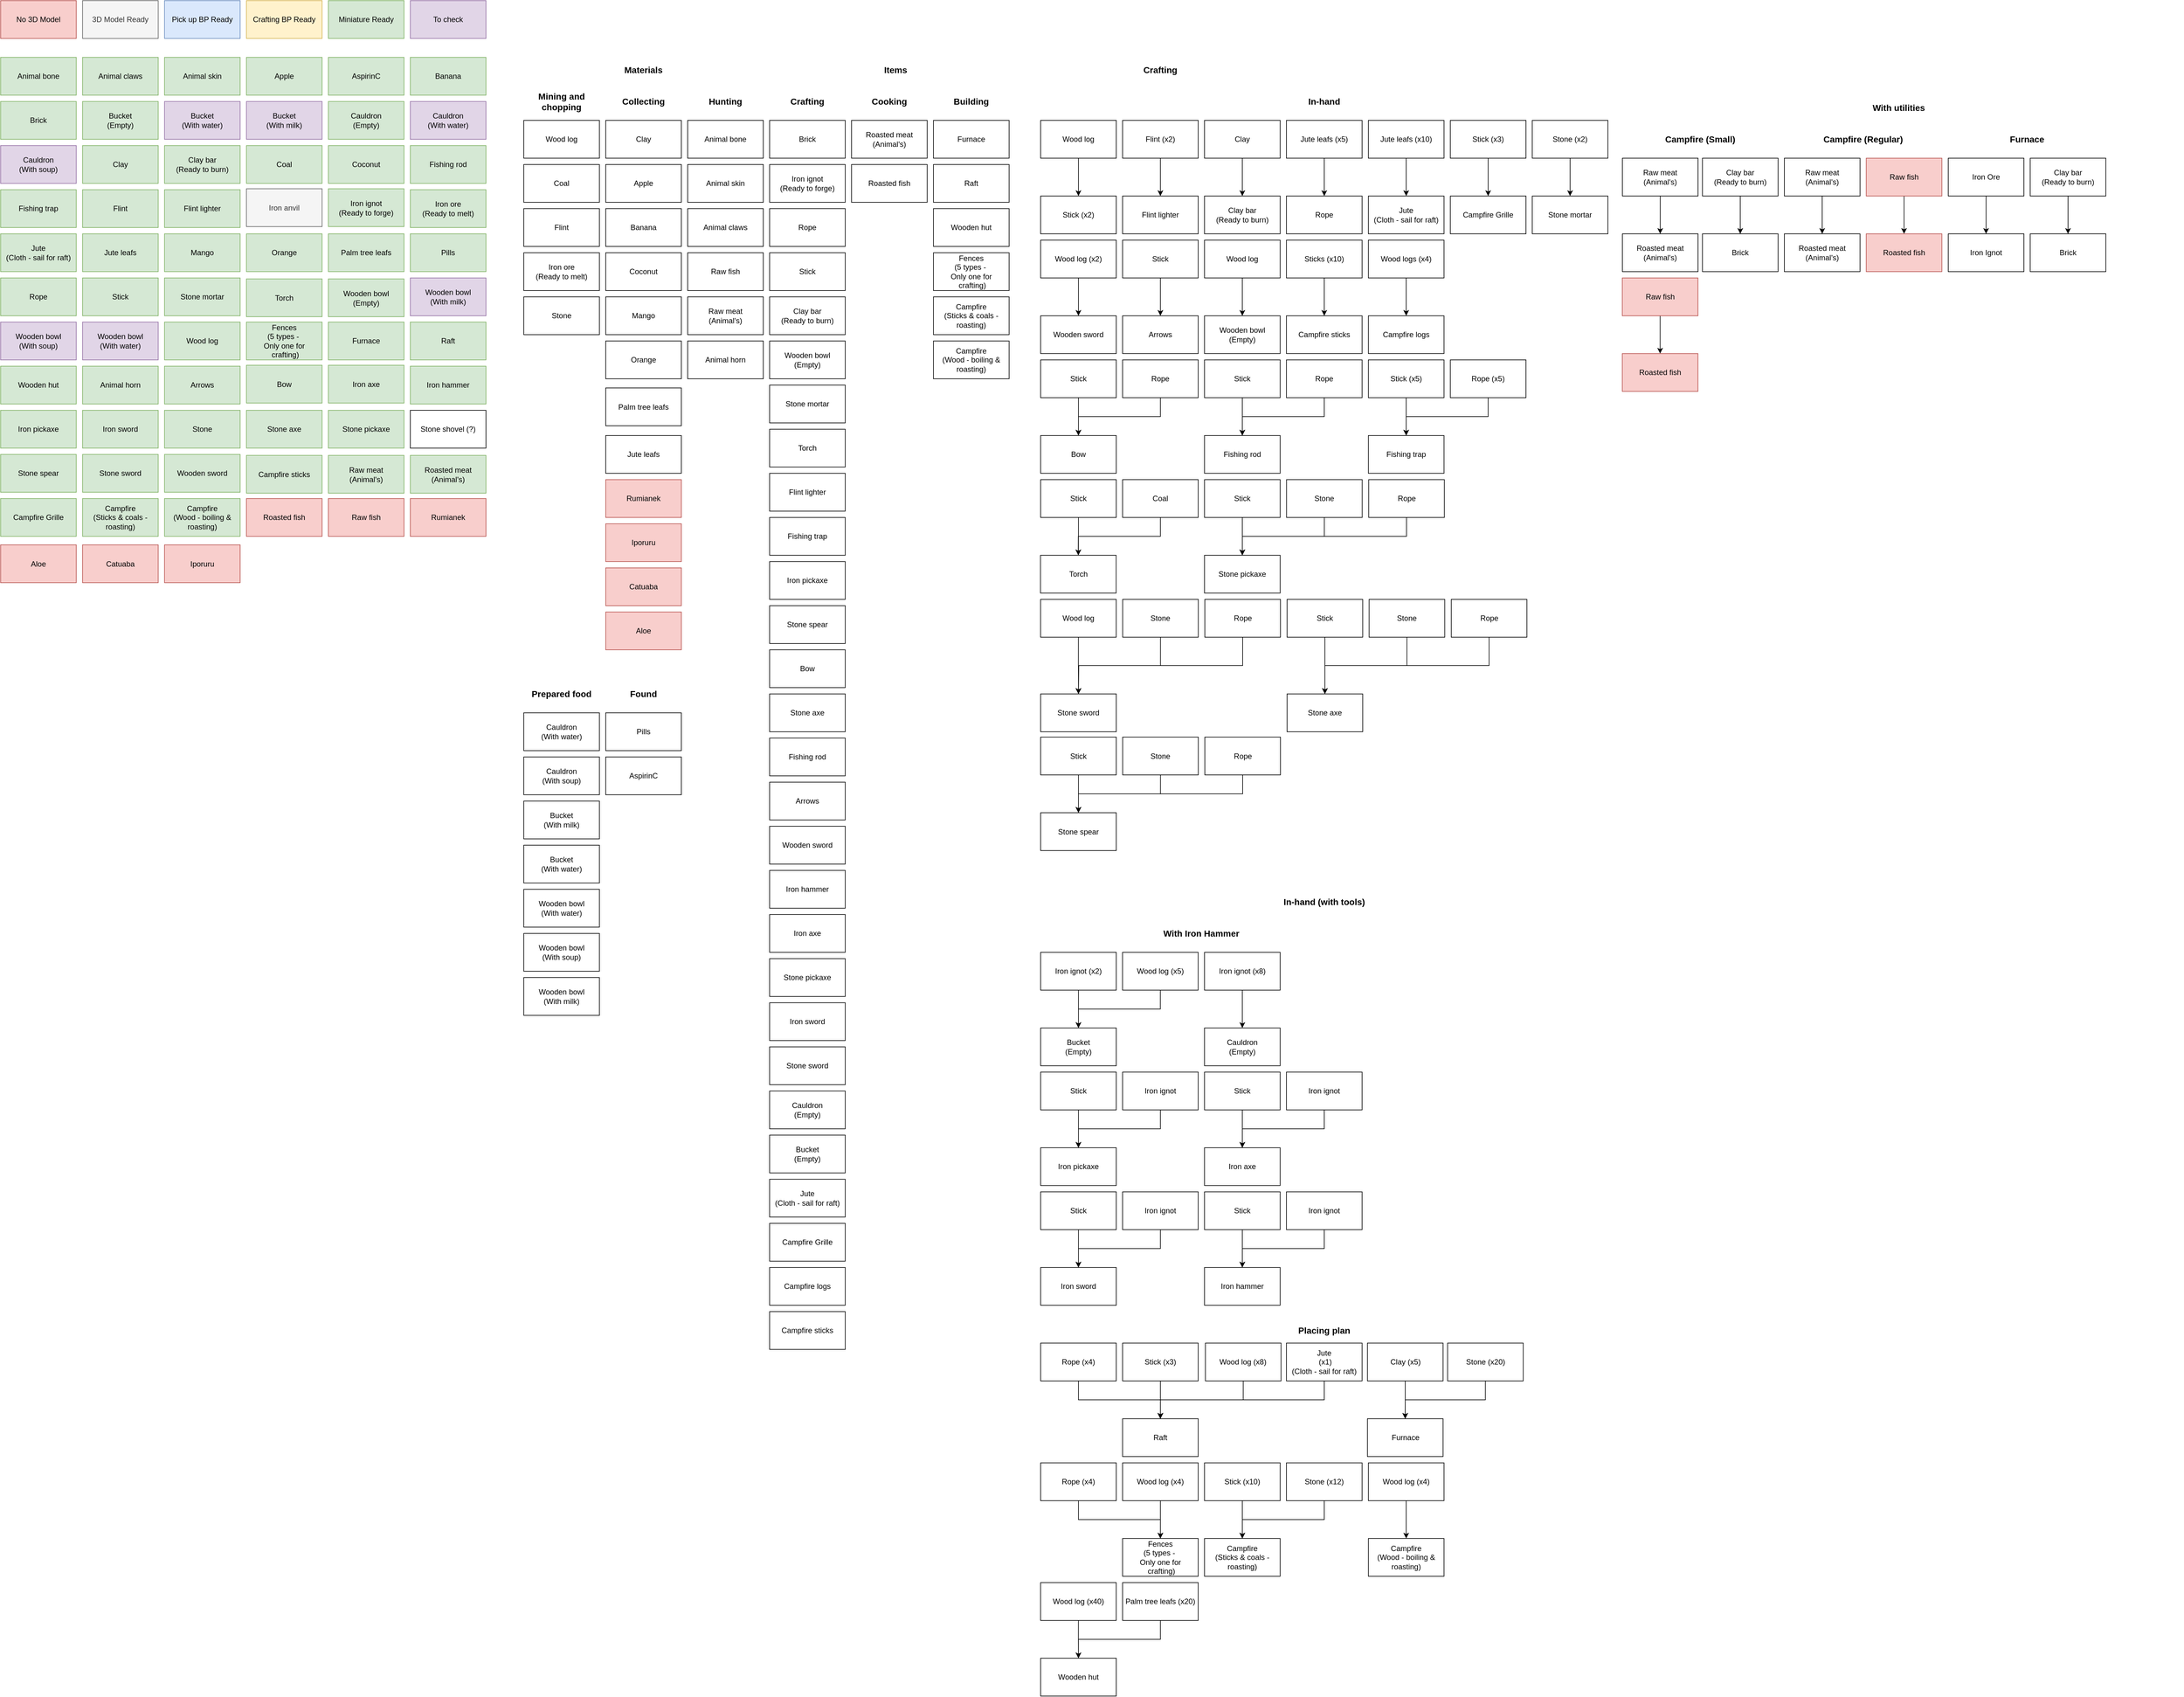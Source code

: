 <mxfile version="10.6.5"><diagram id="dvNuCuX7eAzOJnVD6Ytn" name="Page-1"><mxGraphModel dx="887" dy="2246" grid="1" gridSize="10" guides="1" tooltips="1" connect="1" arrows="1" fold="1" page="1" pageScale="1" pageWidth="827" pageHeight="1169" math="0" shadow="0"><root><mxCell id="0"/><mxCell id="1" parent="0"/><mxCell id="eMY-qd_yZ_r6oiM2_lyb-1" value="Wood log" style="rounded=0;whiteSpace=wrap;html=1;fillColor=#d5e8d4;strokeColor=#82b366;" vertex="1" parent="1"><mxGeometry x="590" y="440" width="120" height="60" as="geometry"/></mxCell><mxCell id="eMY-qd_yZ_r6oiM2_lyb-2" value="Raw fish&lt;br&gt;" style="rounded=0;whiteSpace=wrap;html=1;fillColor=#f8cecc;strokeColor=#b85450;" vertex="1" parent="1"><mxGeometry x="850" y="720" width="120" height="60" as="geometry"/></mxCell><mxCell id="eMY-qd_yZ_r6oiM2_lyb-3" value="Roasted fish&lt;br&gt;" style="rounded=0;whiteSpace=wrap;html=1;fillColor=#f8cecc;strokeColor=#b85450;" vertex="1" parent="1"><mxGeometry x="720" y="720" width="120" height="60" as="geometry"/></mxCell><mxCell id="eMY-qd_yZ_r6oiM2_lyb-4" value="Animal bone" style="rounded=0;whiteSpace=wrap;html=1;fillColor=#d5e8d4;strokeColor=#82b366;" vertex="1" parent="1"><mxGeometry x="330" y="20" width="120" height="60" as="geometry"/></mxCell><mxCell id="eMY-qd_yZ_r6oiM2_lyb-5" value="Animal claws" style="rounded=0;whiteSpace=wrap;html=1;fillColor=#d5e8d4;strokeColor=#82b366;" vertex="1" parent="1"><mxGeometry x="460" y="20" width="120" height="60" as="geometry"/></mxCell><mxCell id="eMY-qd_yZ_r6oiM2_lyb-6" value="Raw meat&lt;br&gt;(Animal's)&lt;br&gt;" style="rounded=0;whiteSpace=wrap;html=1;fillColor=#d5e8d4;strokeColor=#82b366;" vertex="1" parent="1"><mxGeometry x="850" y="651.5" width="120" height="60" as="geometry"/></mxCell><mxCell id="eMY-qd_yZ_r6oiM2_lyb-7" value="Roasted meat&lt;br&gt;(Animal's)&lt;br&gt;" style="rounded=0;whiteSpace=wrap;html=1;fillColor=#d5e8d4;strokeColor=#82b366;" vertex="1" parent="1"><mxGeometry x="980" y="651.5" width="120" height="60" as="geometry"/></mxCell><mxCell id="eMY-qd_yZ_r6oiM2_lyb-8" value="Animal skin" style="rounded=0;whiteSpace=wrap;html=1;fillColor=#d5e8d4;strokeColor=#82b366;" vertex="1" parent="1"><mxGeometry x="590" y="20" width="120" height="60" as="geometry"/></mxCell><mxCell id="eMY-qd_yZ_r6oiM2_lyb-9" value="Apple&lt;br&gt;" style="rounded=0;whiteSpace=wrap;html=1;fillColor=#d5e8d4;strokeColor=#82b366;" vertex="1" parent="1"><mxGeometry x="720" y="20" width="120" height="60" as="geometry"/></mxCell><mxCell id="eMY-qd_yZ_r6oiM2_lyb-10" value="Banana&lt;br&gt;" style="rounded=0;whiteSpace=wrap;html=1;fillColor=#d5e8d4;strokeColor=#82b366;" vertex="1" parent="1"><mxGeometry x="980" y="20" width="120" height="60" as="geometry"/></mxCell><mxCell id="eMY-qd_yZ_r6oiM2_lyb-11" value="Brick&lt;br&gt;" style="rounded=0;whiteSpace=wrap;html=1;fillColor=#d5e8d4;strokeColor=#82b366;" vertex="1" parent="1"><mxGeometry x="330" y="90" width="120" height="60" as="geometry"/></mxCell><mxCell id="eMY-qd_yZ_r6oiM2_lyb-12" value="Clay bar&lt;br&gt;(Ready to burn)&lt;br&gt;" style="rounded=0;whiteSpace=wrap;html=1;fillColor=#d5e8d4;strokeColor=#82b366;" vertex="1" parent="1"><mxGeometry x="590" y="160" width="120" height="60" as="geometry"/></mxCell><mxCell id="eMY-qd_yZ_r6oiM2_lyb-13" value="Bucket&lt;br&gt;(Empty)&lt;br&gt;" style="rounded=0;whiteSpace=wrap;html=1;fillColor=#d5e8d4;strokeColor=#82b366;" vertex="1" parent="1"><mxGeometry x="460" y="90" width="120" height="60" as="geometry"/></mxCell><mxCell id="eMY-qd_yZ_r6oiM2_lyb-14" value="Bucket&lt;br&gt;(With water)&lt;br&gt;" style="rounded=0;whiteSpace=wrap;html=1;fillColor=#e1d5e7;strokeColor=#9673a6;" vertex="1" parent="1"><mxGeometry x="590" y="90" width="120" height="60" as="geometry"/></mxCell><mxCell id="eMY-qd_yZ_r6oiM2_lyb-15" value="Bucket&lt;br&gt;(With milk)&lt;br&gt;" style="rounded=0;whiteSpace=wrap;html=1;fillColor=#e1d5e7;strokeColor=#9673a6;" vertex="1" parent="1"><mxGeometry x="720" y="90" width="120" height="60" as="geometry"/></mxCell><mxCell id="eMY-qd_yZ_r6oiM2_lyb-16" value="Campfire&lt;br&gt;(Sticks &amp;amp; coals - roasting)&lt;br&gt;" style="rounded=0;whiteSpace=wrap;html=1;fillColor=#d5e8d4;strokeColor=#82b366;" vertex="1" parent="1"><mxGeometry x="460" y="720" width="120" height="60" as="geometry"/></mxCell><mxCell id="eMY-qd_yZ_r6oiM2_lyb-17" value="Campfire&lt;br&gt;(Wood - boiling &amp;amp; roasting)&lt;br&gt;" style="rounded=0;whiteSpace=wrap;html=1;fillColor=#d5e8d4;strokeColor=#82b366;" vertex="1" parent="1"><mxGeometry x="590" y="720" width="120" height="60" as="geometry"/></mxCell><mxCell id="eMY-qd_yZ_r6oiM2_lyb-18" value="Cauldron&lt;br&gt;(Empty)&lt;br&gt;" style="rounded=0;whiteSpace=wrap;html=1;fillColor=#d5e8d4;strokeColor=#82b366;" vertex="1" parent="1"><mxGeometry x="850" y="90" width="120" height="60" as="geometry"/></mxCell><mxCell id="eMY-qd_yZ_r6oiM2_lyb-19" value="Cauldron&lt;br&gt;(With soup)&lt;br&gt;" style="rounded=0;whiteSpace=wrap;html=1;fillColor=#e1d5e7;strokeColor=#9673a6;" vertex="1" parent="1"><mxGeometry x="330" y="160" width="120" height="60" as="geometry"/></mxCell><mxCell id="eMY-qd_yZ_r6oiM2_lyb-20" value="Cauldron&lt;br&gt;(With water)&lt;br&gt;" style="rounded=0;whiteSpace=wrap;html=1;fillColor=#e1d5e7;strokeColor=#9673a6;" vertex="1" parent="1"><mxGeometry x="980" y="90" width="120" height="60" as="geometry"/></mxCell><mxCell id="eMY-qd_yZ_r6oiM2_lyb-21" value="Clay&lt;br&gt;" style="rounded=0;whiteSpace=wrap;html=1;fillColor=#d5e8d4;strokeColor=#82b366;" vertex="1" parent="1"><mxGeometry x="460" y="160" width="120" height="60" as="geometry"/></mxCell><mxCell id="eMY-qd_yZ_r6oiM2_lyb-22" value="Coal&lt;br&gt;" style="rounded=0;whiteSpace=wrap;html=1;fillColor=#d5e8d4;strokeColor=#82b366;" vertex="1" parent="1"><mxGeometry x="720" y="160" width="120" height="60" as="geometry"/></mxCell><mxCell id="eMY-qd_yZ_r6oiM2_lyb-23" value="Coconut&lt;br&gt;" style="rounded=0;whiteSpace=wrap;html=1;fillColor=#d5e8d4;strokeColor=#82b366;" vertex="1" parent="1"><mxGeometry x="850" y="160" width="120" height="60" as="geometry"/></mxCell><mxCell id="eMY-qd_yZ_r6oiM2_lyb-24" value="Fishing trap&lt;br&gt;" style="rounded=0;whiteSpace=wrap;html=1;fillColor=#d5e8d4;strokeColor=#82b366;" vertex="1" parent="1"><mxGeometry x="330" y="230" width="120" height="60" as="geometry"/></mxCell><mxCell id="eMY-qd_yZ_r6oiM2_lyb-25" value="Flint&lt;br&gt;" style="rounded=0;whiteSpace=wrap;html=1;fillColor=#d5e8d4;strokeColor=#82b366;" vertex="1" parent="1"><mxGeometry x="460" y="230" width="120" height="60" as="geometry"/></mxCell><mxCell id="eMY-qd_yZ_r6oiM2_lyb-26" value="Flint lighter&lt;br&gt;" style="rounded=0;whiteSpace=wrap;html=1;fillColor=#d5e8d4;strokeColor=#82b366;" vertex="1" parent="1"><mxGeometry x="590" y="230" width="120" height="60" as="geometry"/></mxCell><mxCell id="eMY-qd_yZ_r6oiM2_lyb-27" value="Iron anvil&lt;br&gt;" style="rounded=0;whiteSpace=wrap;html=1;fillColor=#f5f5f5;strokeColor=#666666;fontColor=#333333;" vertex="1" parent="1"><mxGeometry x="720" y="228.5" width="120" height="60" as="geometry"/></mxCell><mxCell id="eMY-qd_yZ_r6oiM2_lyb-28" value="Iron ignot&lt;br&gt;(Ready to forge)&lt;br&gt;" style="rounded=0;whiteSpace=wrap;html=1;fillColor=#d5e8d4;strokeColor=#82b366;" vertex="1" parent="1"><mxGeometry x="850" y="228.5" width="120" height="60" as="geometry"/></mxCell><mxCell id="eMY-qd_yZ_r6oiM2_lyb-29" value="Iron ore&lt;br&gt;(Ready to melt)&lt;br&gt;" style="rounded=0;whiteSpace=wrap;html=1;fillColor=#d5e8d4;strokeColor=#82b366;" vertex="1" parent="1"><mxGeometry x="980" y="230" width="120" height="60" as="geometry"/></mxCell><mxCell id="eMY-qd_yZ_r6oiM2_lyb-30" value="Mango&lt;br&gt;" style="rounded=0;whiteSpace=wrap;html=1;fillColor=#d5e8d4;strokeColor=#82b366;" vertex="1" parent="1"><mxGeometry x="590" y="300" width="120" height="60" as="geometry"/></mxCell><mxCell id="eMY-qd_yZ_r6oiM2_lyb-31" value="Orange&lt;br&gt;" style="rounded=0;whiteSpace=wrap;html=1;fillColor=#d5e8d4;strokeColor=#82b366;" vertex="1" parent="1"><mxGeometry x="720" y="300" width="120" height="60" as="geometry"/></mxCell><mxCell id="eMY-qd_yZ_r6oiM2_lyb-32" value="Palm tree leafs&lt;br&gt;" style="rounded=0;whiteSpace=wrap;html=1;fillColor=#d5e8d4;strokeColor=#82b366;" vertex="1" parent="1"><mxGeometry x="850" y="300" width="120" height="60" as="geometry"/></mxCell><mxCell id="eMY-qd_yZ_r6oiM2_lyb-33" value="Pills&lt;br&gt;" style="rounded=0;whiteSpace=wrap;html=1;fillColor=#d5e8d4;strokeColor=#82b366;" vertex="1" parent="1"><mxGeometry x="980" y="300" width="120" height="60" as="geometry"/></mxCell><mxCell id="eMY-qd_yZ_r6oiM2_lyb-34" value="Rope&lt;br&gt;" style="rounded=0;whiteSpace=wrap;html=1;fillColor=#d5e8d4;strokeColor=#82b366;" vertex="1" parent="1"><mxGeometry x="330" y="370" width="120" height="60" as="geometry"/></mxCell><mxCell id="eMY-qd_yZ_r6oiM2_lyb-35" value="Stick&lt;br&gt;" style="rounded=0;whiteSpace=wrap;html=1;fillColor=#d5e8d4;strokeColor=#82b366;" vertex="1" parent="1"><mxGeometry x="460" y="370" width="120" height="60" as="geometry"/></mxCell><mxCell id="eMY-qd_yZ_r6oiM2_lyb-36" value="Stone mortar&lt;br&gt;" style="rounded=0;whiteSpace=wrap;html=1;fillColor=#d5e8d4;strokeColor=#82b366;" vertex="1" parent="1"><mxGeometry x="590" y="370" width="120" height="60" as="geometry"/></mxCell><mxCell id="eMY-qd_yZ_r6oiM2_lyb-37" value="Torch&lt;br&gt;" style="rounded=0;whiteSpace=wrap;html=1;fillColor=#d5e8d4;strokeColor=#82b366;" vertex="1" parent="1"><mxGeometry x="720" y="371.5" width="120" height="60" as="geometry"/></mxCell><mxCell id="eMY-qd_yZ_r6oiM2_lyb-38" value="Wooden bowl&lt;br&gt;(Empty)&lt;br&gt;" style="rounded=0;whiteSpace=wrap;html=1;fillColor=#d5e8d4;strokeColor=#82b366;" vertex="1" parent="1"><mxGeometry x="850" y="371.5" width="120" height="60" as="geometry"/></mxCell><mxCell id="eMY-qd_yZ_r6oiM2_lyb-39" value="Wooden bowl&lt;br&gt;(With soup)&lt;br&gt;" style="rounded=0;whiteSpace=wrap;html=1;fillColor=#e1d5e7;strokeColor=#9673a6;" vertex="1" parent="1"><mxGeometry x="330" y="440" width="120" height="60" as="geometry"/></mxCell><mxCell id="eMY-qd_yZ_r6oiM2_lyb-40" value="Wooden bowl&lt;br&gt;(With milk)&lt;br&gt;" style="rounded=0;whiteSpace=wrap;html=1;fillColor=#e1d5e7;strokeColor=#9673a6;" vertex="1" parent="1"><mxGeometry x="980" y="370" width="120" height="60" as="geometry"/></mxCell><mxCell id="eMY-qd_yZ_r6oiM2_lyb-41" value="Wooden bowl&lt;br&gt;(With water)&lt;br&gt;" style="rounded=0;whiteSpace=wrap;html=1;fillColor=#e1d5e7;strokeColor=#9673a6;" vertex="1" parent="1"><mxGeometry x="460" y="440" width="120" height="60" as="geometry"/></mxCell><mxCell id="eMY-qd_yZ_r6oiM2_lyb-42" value="Fences&lt;br&gt;(5 types -&amp;nbsp;&lt;br&gt;Only one for&lt;br&gt;&amp;nbsp;crafting)&lt;br&gt;" style="rounded=0;whiteSpace=wrap;html=1;fillColor=#d5e8d4;strokeColor=#82b366;" vertex="1" parent="1"><mxGeometry x="720" y="440" width="120" height="60" as="geometry"/></mxCell><mxCell id="eMY-qd_yZ_r6oiM2_lyb-43" value="Furnace&lt;br&gt;" style="rounded=0;whiteSpace=wrap;html=1;fillColor=#d5e8d4;strokeColor=#82b366;" vertex="1" parent="1"><mxGeometry x="850" y="440" width="120" height="60" as="geometry"/></mxCell><mxCell id="eMY-qd_yZ_r6oiM2_lyb-44" value="Raft&lt;br&gt;" style="rounded=0;whiteSpace=wrap;html=1;fillColor=#d5e8d4;strokeColor=#82b366;" vertex="1" parent="1"><mxGeometry x="980" y="440" width="120" height="60" as="geometry"/></mxCell><mxCell id="eMY-qd_yZ_r6oiM2_lyb-45" value="Wooden hut&lt;br&gt;" style="rounded=0;whiteSpace=wrap;html=1;fillColor=#d5e8d4;strokeColor=#82b366;" vertex="1" parent="1"><mxGeometry x="330" y="510" width="120" height="60" as="geometry"/></mxCell><mxCell id="eMY-qd_yZ_r6oiM2_lyb-46" value="Animal horn&lt;br&gt;" style="rounded=0;whiteSpace=wrap;html=1;fillColor=#d5e8d4;strokeColor=#82b366;" vertex="1" parent="1"><mxGeometry x="460" y="510" width="120" height="60" as="geometry"/></mxCell><mxCell id="eMY-qd_yZ_r6oiM2_lyb-47" value="Arrows&lt;br&gt;" style="rounded=0;whiteSpace=wrap;html=1;fillColor=#d5e8d4;strokeColor=#82b366;" vertex="1" parent="1"><mxGeometry x="590" y="510" width="120" height="60" as="geometry"/></mxCell><mxCell id="eMY-qd_yZ_r6oiM2_lyb-48" value="Bow&lt;br&gt;" style="rounded=0;whiteSpace=wrap;html=1;fillColor=#d5e8d4;strokeColor=#82b366;" vertex="1" parent="1"><mxGeometry x="720" y="508.5" width="120" height="60" as="geometry"/></mxCell><mxCell id="eMY-qd_yZ_r6oiM2_lyb-49" value="Iron axe&lt;br&gt;" style="rounded=0;whiteSpace=wrap;html=1;fillColor=#d5e8d4;strokeColor=#82b366;" vertex="1" parent="1"><mxGeometry x="850" y="508.5" width="120" height="60" as="geometry"/></mxCell><mxCell id="eMY-qd_yZ_r6oiM2_lyb-50" value="Iron hammer&lt;br&gt;" style="rounded=0;whiteSpace=wrap;html=1;fillColor=#d5e8d4;strokeColor=#82b366;" vertex="1" parent="1"><mxGeometry x="980" y="510" width="120" height="60" as="geometry"/></mxCell><mxCell id="eMY-qd_yZ_r6oiM2_lyb-51" value="Iron pickaxe&lt;br&gt;" style="rounded=0;whiteSpace=wrap;html=1;fillColor=#d5e8d4;strokeColor=#82b366;" vertex="1" parent="1"><mxGeometry x="330" y="580" width="120" height="60" as="geometry"/></mxCell><mxCell id="eMY-qd_yZ_r6oiM2_lyb-52" value="Iron sword&lt;br&gt;" style="rounded=0;whiteSpace=wrap;html=1;fillColor=#d5e8d4;strokeColor=#82b366;" vertex="1" parent="1"><mxGeometry x="460" y="580" width="120" height="60" as="geometry"/></mxCell><mxCell id="eMY-qd_yZ_r6oiM2_lyb-53" value="Stone&lt;br&gt;" style="rounded=0;whiteSpace=wrap;html=1;fillColor=#d5e8d4;strokeColor=#82b366;" vertex="1" parent="1"><mxGeometry x="590" y="580" width="120" height="60" as="geometry"/></mxCell><mxCell id="eMY-qd_yZ_r6oiM2_lyb-54" value="Stone axe&lt;br&gt;" style="rounded=0;whiteSpace=wrap;html=1;fillColor=#d5e8d4;strokeColor=#82b366;" vertex="1" parent="1"><mxGeometry x="720" y="580" width="120" height="60" as="geometry"/></mxCell><mxCell id="eMY-qd_yZ_r6oiM2_lyb-55" value="Stone pickaxe&lt;br&gt;" style="rounded=0;whiteSpace=wrap;html=1;fillColor=#d5e8d4;strokeColor=#82b366;" vertex="1" parent="1"><mxGeometry x="850" y="580" width="120" height="60" as="geometry"/></mxCell><mxCell id="eMY-qd_yZ_r6oiM2_lyb-56" value="Stone shovel (?)&lt;br&gt;" style="rounded=0;whiteSpace=wrap;html=1;" vertex="1" parent="1"><mxGeometry x="980" y="580" width="120" height="60" as="geometry"/></mxCell><mxCell id="eMY-qd_yZ_r6oiM2_lyb-57" value="Stone spear&lt;br&gt;" style="rounded=0;whiteSpace=wrap;html=1;fillColor=#d5e8d4;strokeColor=#82b366;" vertex="1" parent="1"><mxGeometry x="330" y="650" width="120" height="60" as="geometry"/></mxCell><mxCell id="eMY-qd_yZ_r6oiM2_lyb-58" value="Stone sword&lt;br&gt;" style="rounded=0;whiteSpace=wrap;html=1;fillColor=#d5e8d4;strokeColor=#82b366;" vertex="1" parent="1"><mxGeometry x="460" y="650" width="120" height="60" as="geometry"/></mxCell><mxCell id="eMY-qd_yZ_r6oiM2_lyb-59" value="Wooden sword&lt;br&gt;" style="rounded=0;whiteSpace=wrap;html=1;fillColor=#d5e8d4;strokeColor=#82b366;" vertex="1" parent="1"><mxGeometry x="590" y="650" width="120" height="60" as="geometry"/></mxCell><mxCell id="eMY-qd_yZ_r6oiM2_lyb-60" value="Fishing rod&lt;br&gt;" style="rounded=0;whiteSpace=wrap;html=1;fillColor=#d5e8d4;strokeColor=#82b366;" vertex="1" parent="1"><mxGeometry x="980" y="160" width="120" height="60" as="geometry"/></mxCell><mxCell id="eMY-qd_yZ_r6oiM2_lyb-61" value="AspirinC&lt;br&gt;" style="rounded=0;whiteSpace=wrap;html=1;fillColor=#d5e8d4;strokeColor=#82b366;" vertex="1" parent="1"><mxGeometry x="850" y="20" width="120" height="60" as="geometry"/></mxCell><mxCell id="eMY-qd_yZ_r6oiM2_lyb-62" value="Materials" style="text;html=1;strokeColor=none;fillColor=none;align=center;verticalAlign=middle;whiteSpace=wrap;rounded=0;fontStyle=1;fontSize=14;" vertex="1" parent="1"><mxGeometry x="1160" y="20" width="380" height="40" as="geometry"/></mxCell><mxCell id="eMY-qd_yZ_r6oiM2_lyb-63" value="Wood log" style="rounded=0;whiteSpace=wrap;html=1;" vertex="1" parent="1"><mxGeometry x="1160" y="120" width="120" height="60" as="geometry"/></mxCell><mxCell id="eMY-qd_yZ_r6oiM2_lyb-64" value="Animal bone" style="rounded=0;whiteSpace=wrap;html=1;" vertex="1" parent="1"><mxGeometry x="1420" y="120" width="120" height="60" as="geometry"/></mxCell><mxCell id="eMY-qd_yZ_r6oiM2_lyb-65" value="Animal skin" style="rounded=0;whiteSpace=wrap;html=1;" vertex="1" parent="1"><mxGeometry x="1420" y="190" width="120" height="60" as="geometry"/></mxCell><mxCell id="eMY-qd_yZ_r6oiM2_lyb-66" value="Animal claws" style="rounded=0;whiteSpace=wrap;html=1;" vertex="1" parent="1"><mxGeometry x="1420" y="260" width="120" height="60" as="geometry"/></mxCell><mxCell id="eMY-qd_yZ_r6oiM2_lyb-67" value="Apple&lt;br&gt;" style="rounded=0;whiteSpace=wrap;html=1;" vertex="1" parent="1"><mxGeometry x="1290" y="190" width="120" height="60" as="geometry"/></mxCell><mxCell id="eMY-qd_yZ_r6oiM2_lyb-68" value="Clay&lt;br&gt;" style="rounded=0;whiteSpace=wrap;html=1;" vertex="1" parent="1"><mxGeometry x="1290" y="120" width="120" height="60" as="geometry"/></mxCell><mxCell id="eMY-qd_yZ_r6oiM2_lyb-69" value="Brick&lt;br&gt;" style="rounded=0;whiteSpace=wrap;html=1;" vertex="1" parent="1"><mxGeometry x="1550" y="120" width="120" height="60" as="geometry"/></mxCell><mxCell id="eMY-qd_yZ_r6oiM2_lyb-70" value="Coal&lt;br&gt;" style="rounded=0;whiteSpace=wrap;html=1;" vertex="1" parent="1"><mxGeometry x="1160" y="190" width="120" height="60" as="geometry"/></mxCell><mxCell id="eMY-qd_yZ_r6oiM2_lyb-71" value="Flint&lt;br&gt;" style="rounded=0;whiteSpace=wrap;html=1;" vertex="1" parent="1"><mxGeometry x="1160" y="260" width="120" height="60" as="geometry"/></mxCell><mxCell id="eMY-qd_yZ_r6oiM2_lyb-72" value="Iron ore&lt;br&gt;(Ready to melt)&lt;br&gt;" style="rounded=0;whiteSpace=wrap;html=1;" vertex="1" parent="1"><mxGeometry x="1160" y="330" width="120" height="60" as="geometry"/></mxCell><mxCell id="eMY-qd_yZ_r6oiM2_lyb-73" value="Palm tree leafs&lt;br&gt;" style="rounded=0;whiteSpace=wrap;html=1;" vertex="1" parent="1"><mxGeometry x="1290" y="544.5" width="120" height="60" as="geometry"/></mxCell><mxCell id="eMY-qd_yZ_r6oiM2_lyb-74" value="Mining and chopping" style="text;html=1;strokeColor=none;fillColor=none;align=center;verticalAlign=middle;whiteSpace=wrap;rounded=0;fontStyle=1;fontSize=14;" vertex="1" parent="1"><mxGeometry x="1160" y="70" width="120" height="40" as="geometry"/></mxCell><mxCell id="eMY-qd_yZ_r6oiM2_lyb-75" value="Collecting" style="text;html=1;strokeColor=none;fillColor=none;align=center;verticalAlign=middle;whiteSpace=wrap;rounded=0;fontStyle=1;fontSize=14;" vertex="1" parent="1"><mxGeometry x="1290" y="70" width="120" height="40" as="geometry"/></mxCell><mxCell id="eMY-qd_yZ_r6oiM2_lyb-76" value="Hunting" style="text;html=1;strokeColor=none;fillColor=none;align=center;verticalAlign=middle;whiteSpace=wrap;rounded=0;fontStyle=1;fontSize=14;" vertex="1" parent="1"><mxGeometry x="1420" y="70" width="120" height="40" as="geometry"/></mxCell><mxCell id="eMY-qd_yZ_r6oiM2_lyb-77" value="Banana&lt;br&gt;" style="rounded=0;whiteSpace=wrap;html=1;" vertex="1" parent="1"><mxGeometry x="1290" y="260" width="120" height="60" as="geometry"/></mxCell><mxCell id="eMY-qd_yZ_r6oiM2_lyb-78" value="Raw fish&lt;br&gt;" style="rounded=0;whiteSpace=wrap;html=1;" vertex="1" parent="1"><mxGeometry x="1420" y="330" width="120" height="60" as="geometry"/></mxCell><mxCell id="eMY-qd_yZ_r6oiM2_lyb-79" value="Coconut&lt;br&gt;" style="rounded=0;whiteSpace=wrap;html=1;" vertex="1" parent="1"><mxGeometry x="1290" y="330" width="120" height="60" as="geometry"/></mxCell><mxCell id="eMY-qd_yZ_r6oiM2_lyb-80" value="Mango&lt;br&gt;" style="rounded=0;whiteSpace=wrap;html=1;" vertex="1" parent="1"><mxGeometry x="1290" y="400" width="120" height="60" as="geometry"/></mxCell><mxCell id="eMY-qd_yZ_r6oiM2_lyb-81" value="Orange&lt;br&gt;" style="rounded=0;whiteSpace=wrap;html=1;" vertex="1" parent="1"><mxGeometry x="1290" y="470" width="120" height="60" as="geometry"/></mxCell><mxCell id="eMY-qd_yZ_r6oiM2_lyb-82" value="Stick&lt;br&gt;" style="rounded=0;whiteSpace=wrap;html=1;" vertex="1" parent="1"><mxGeometry x="1550" y="330" width="120" height="60" as="geometry"/></mxCell><mxCell id="eMY-qd_yZ_r6oiM2_lyb-83" value="Crafting" style="text;html=1;strokeColor=none;fillColor=none;align=center;verticalAlign=middle;whiteSpace=wrap;rounded=0;fontStyle=1;fontSize=14;" vertex="1" parent="1"><mxGeometry x="1550" y="70" width="120" height="40" as="geometry"/></mxCell><mxCell id="eMY-qd_yZ_r6oiM2_lyb-84" value="Iron ignot&lt;br&gt;(Ready to forge)&lt;br&gt;" style="rounded=0;whiteSpace=wrap;html=1;" vertex="1" parent="1"><mxGeometry x="1550" y="190" width="120" height="60" as="geometry"/></mxCell><mxCell id="eMY-qd_yZ_r6oiM2_lyb-85" value="Rope&lt;br&gt;" style="rounded=0;whiteSpace=wrap;html=1;" vertex="1" parent="1"><mxGeometry x="1550" y="260" width="120" height="60" as="geometry"/></mxCell><mxCell id="eMY-qd_yZ_r6oiM2_lyb-86" value="Items" style="text;html=1;strokeColor=none;fillColor=none;align=center;verticalAlign=middle;whiteSpace=wrap;rounded=0;fontStyle=1;fontSize=14;" vertex="1" parent="1"><mxGeometry x="1560" y="20" width="380" height="40" as="geometry"/></mxCell><mxCell id="eMY-qd_yZ_r6oiM2_lyb-87" value="Raw meat&lt;br&gt;(Animal's)&lt;br&gt;" style="rounded=0;whiteSpace=wrap;html=1;" vertex="1" parent="1"><mxGeometry x="1420" y="400" width="120" height="60" as="geometry"/></mxCell><mxCell id="eMY-qd_yZ_r6oiM2_lyb-88" value="Clay bar&lt;br&gt;(Ready to burn)&lt;br&gt;" style="rounded=0;whiteSpace=wrap;html=1;" vertex="1" parent="1"><mxGeometry x="1550" y="400" width="120" height="60" as="geometry"/></mxCell><mxCell id="eMY-qd_yZ_r6oiM2_lyb-89" value="Wooden bowl&lt;br&gt;(Empty)&lt;br&gt;" style="rounded=0;whiteSpace=wrap;html=1;" vertex="1" parent="1"><mxGeometry x="1550" y="470" width="120" height="60" as="geometry"/></mxCell><mxCell id="eMY-qd_yZ_r6oiM2_lyb-90" value="Torch&lt;br&gt;" style="rounded=0;whiteSpace=wrap;html=1;" vertex="1" parent="1"><mxGeometry x="1550" y="610" width="120" height="60" as="geometry"/></mxCell><mxCell id="eMY-qd_yZ_r6oiM2_lyb-91" value="Stone mortar&lt;br&gt;" style="rounded=0;whiteSpace=wrap;html=1;" vertex="1" parent="1"><mxGeometry x="1550" y="540" width="120" height="60" as="geometry"/></mxCell><mxCell id="eMY-qd_yZ_r6oiM2_lyb-92" value="Flint lighter&lt;br&gt;" style="rounded=0;whiteSpace=wrap;html=1;" vertex="1" parent="1"><mxGeometry x="1550" y="680" width="120" height="60" as="geometry"/></mxCell><mxCell id="eMY-qd_yZ_r6oiM2_lyb-93" value="Fishing trap&lt;br&gt;" style="rounded=0;whiteSpace=wrap;html=1;" vertex="1" parent="1"><mxGeometry x="1550" y="750" width="120" height="60" as="geometry"/></mxCell><mxCell id="eMY-qd_yZ_r6oiM2_lyb-94" value="Cooking" style="text;html=1;strokeColor=none;fillColor=none;align=center;verticalAlign=middle;whiteSpace=wrap;rounded=0;fontStyle=1;fontSize=14;" vertex="1" parent="1"><mxGeometry x="1680" y="70" width="120" height="40" as="geometry"/></mxCell><mxCell id="eMY-qd_yZ_r6oiM2_lyb-95" value="Roasted meat&lt;br&gt;(Animal's)&lt;br&gt;" style="rounded=0;whiteSpace=wrap;html=1;" vertex="1" parent="1"><mxGeometry x="1680" y="120" width="120" height="60" as="geometry"/></mxCell><mxCell id="eMY-qd_yZ_r6oiM2_lyb-96" value="Roasted fish&lt;br&gt;" style="rounded=0;whiteSpace=wrap;html=1;" vertex="1" parent="1"><mxGeometry x="1680" y="190" width="120" height="60" as="geometry"/></mxCell><mxCell id="eMY-qd_yZ_r6oiM2_lyb-97" value="Furnace&lt;br&gt;" style="rounded=0;whiteSpace=wrap;html=1;" vertex="1" parent="1"><mxGeometry x="1810" y="120" width="120" height="60" as="geometry"/></mxCell><mxCell id="eMY-qd_yZ_r6oiM2_lyb-98" value="Raft&lt;br&gt;" style="rounded=0;whiteSpace=wrap;html=1;" vertex="1" parent="1"><mxGeometry x="1810" y="190" width="120" height="60" as="geometry"/></mxCell><mxCell id="eMY-qd_yZ_r6oiM2_lyb-99" value="Wooden hut&lt;br&gt;" style="rounded=0;whiteSpace=wrap;html=1;" vertex="1" parent="1"><mxGeometry x="1810" y="260" width="120" height="60" as="geometry"/></mxCell><mxCell id="eMY-qd_yZ_r6oiM2_lyb-100" value="Animal horn&lt;br&gt;" style="rounded=0;whiteSpace=wrap;html=1;" vertex="1" parent="1"><mxGeometry x="1420" y="470" width="120" height="60" as="geometry"/></mxCell><mxCell id="eMY-qd_yZ_r6oiM2_lyb-101" value="Building" style="text;html=1;strokeColor=none;fillColor=none;align=center;verticalAlign=middle;whiteSpace=wrap;rounded=0;fontStyle=1;fontSize=14;" vertex="1" parent="1"><mxGeometry x="1810" y="70" width="120" height="40" as="geometry"/></mxCell><mxCell id="eMY-qd_yZ_r6oiM2_lyb-102" value="Fences&lt;br&gt;(5 types -&amp;nbsp;&lt;br&gt;Only one for&lt;br&gt;&amp;nbsp;crafting)&lt;br&gt;" style="rounded=0;whiteSpace=wrap;html=1;" vertex="1" parent="1"><mxGeometry x="1810" y="330" width="120" height="60" as="geometry"/></mxCell><mxCell id="eMY-qd_yZ_r6oiM2_lyb-103" value="Arrows&lt;br&gt;" style="rounded=0;whiteSpace=wrap;html=1;" vertex="1" parent="1"><mxGeometry x="1550" y="1170" width="120" height="60" as="geometry"/></mxCell><mxCell id="eMY-qd_yZ_r6oiM2_lyb-104" value="Bow&lt;br&gt;" style="rounded=0;whiteSpace=wrap;html=1;" vertex="1" parent="1"><mxGeometry x="1550" y="960" width="120" height="60" as="geometry"/></mxCell><mxCell id="eMY-qd_yZ_r6oiM2_lyb-105" value="Iron axe&lt;br&gt;" style="rounded=0;whiteSpace=wrap;html=1;" vertex="1" parent="1"><mxGeometry x="1550" y="1380" width="120" height="60" as="geometry"/></mxCell><mxCell id="eMY-qd_yZ_r6oiM2_lyb-106" value="Iron hammer&lt;br&gt;" style="rounded=0;whiteSpace=wrap;html=1;" vertex="1" parent="1"><mxGeometry x="1550" y="1310" width="120" height="60" as="geometry"/></mxCell><mxCell id="eMY-qd_yZ_r6oiM2_lyb-107" value="Iron pickaxe&lt;br&gt;" style="rounded=0;whiteSpace=wrap;html=1;" vertex="1" parent="1"><mxGeometry x="1550" y="820" width="120" height="60" as="geometry"/></mxCell><mxCell id="eMY-qd_yZ_r6oiM2_lyb-108" value="Stone spear&lt;br&gt;" style="rounded=0;whiteSpace=wrap;html=1;" vertex="1" parent="1"><mxGeometry x="1550" y="890" width="120" height="60" as="geometry"/></mxCell><mxCell id="eMY-qd_yZ_r6oiM2_lyb-109" value="Stone pickaxe&lt;br&gt;" style="rounded=0;whiteSpace=wrap;html=1;" vertex="1" parent="1"><mxGeometry x="1550" y="1450" width="120" height="60" as="geometry"/></mxCell><mxCell id="eMY-qd_yZ_r6oiM2_lyb-110" value="Stone axe&lt;br&gt;" style="rounded=0;whiteSpace=wrap;html=1;" vertex="1" parent="1"><mxGeometry x="1550" y="1030" width="120" height="60" as="geometry"/></mxCell><mxCell id="eMY-qd_yZ_r6oiM2_lyb-111" value="Stone&lt;br&gt;" style="rounded=0;whiteSpace=wrap;html=1;" vertex="1" parent="1"><mxGeometry x="1160" y="400" width="120" height="60" as="geometry"/></mxCell><mxCell id="eMY-qd_yZ_r6oiM2_lyb-112" value="Iron sword&lt;br&gt;" style="rounded=0;whiteSpace=wrap;html=1;" vertex="1" parent="1"><mxGeometry x="1550" y="1520" width="120" height="60" as="geometry"/></mxCell><mxCell id="eMY-qd_yZ_r6oiM2_lyb-113" value="Stone sword&lt;br&gt;" style="rounded=0;whiteSpace=wrap;html=1;" vertex="1" parent="1"><mxGeometry x="1550" y="1590" width="120" height="60" as="geometry"/></mxCell><mxCell id="eMY-qd_yZ_r6oiM2_lyb-114" value="Wooden sword&lt;br&gt;" style="rounded=0;whiteSpace=wrap;html=1;" vertex="1" parent="1"><mxGeometry x="1550" y="1240" width="120" height="60" as="geometry"/></mxCell><mxCell id="eMY-qd_yZ_r6oiM2_lyb-115" value="Fishing rod&lt;br&gt;" style="rounded=0;whiteSpace=wrap;html=1;" vertex="1" parent="1"><mxGeometry x="1550" y="1100" width="120" height="60" as="geometry"/></mxCell><mxCell id="eMY-qd_yZ_r6oiM2_lyb-116" value="Cauldron&lt;br&gt;(Empty)&lt;br&gt;" style="rounded=0;whiteSpace=wrap;html=1;" vertex="1" parent="1"><mxGeometry x="1550" y="1660" width="120" height="60" as="geometry"/></mxCell><mxCell id="eMY-qd_yZ_r6oiM2_lyb-117" value="Bucket&lt;br&gt;(Empty)&lt;br&gt;" style="rounded=0;whiteSpace=wrap;html=1;" vertex="1" parent="1"><mxGeometry x="1550" y="1730" width="120" height="60" as="geometry"/></mxCell><mxCell id="eMY-qd_yZ_r6oiM2_lyb-118" value="Campfire&lt;br&gt;(Sticks &amp;amp; coals - roasting)&lt;br&gt;" style="rounded=0;whiteSpace=wrap;html=1;" vertex="1" parent="1"><mxGeometry x="1810" y="400" width="120" height="60" as="geometry"/></mxCell><mxCell id="eMY-qd_yZ_r6oiM2_lyb-119" value="Campfire&lt;br&gt;(Wood - boiling &amp;amp; roasting)&lt;br&gt;" style="rounded=0;whiteSpace=wrap;html=1;" vertex="1" parent="1"><mxGeometry x="1810" y="470" width="120" height="60" as="geometry"/></mxCell><mxCell id="eMY-qd_yZ_r6oiM2_lyb-120" value="Found" style="text;html=1;strokeColor=none;fillColor=none;align=center;verticalAlign=middle;whiteSpace=wrap;rounded=0;fontStyle=1;fontSize=14;" vertex="1" parent="1"><mxGeometry x="1290" y="1010" width="120" height="40" as="geometry"/></mxCell><mxCell id="eMY-qd_yZ_r6oiM2_lyb-121" value="Pills&lt;br&gt;" style="rounded=0;whiteSpace=wrap;html=1;" vertex="1" parent="1"><mxGeometry x="1290" y="1060" width="120" height="60" as="geometry"/></mxCell><mxCell id="eMY-qd_yZ_r6oiM2_lyb-122" value="AspirinC&lt;br&gt;" style="rounded=0;whiteSpace=wrap;html=1;" vertex="1" parent="1"><mxGeometry x="1290" y="1130" width="120" height="60" as="geometry"/></mxCell><mxCell id="eMY-qd_yZ_r6oiM2_lyb-123" value="Crafting&lt;br&gt;" style="text;html=1;strokeColor=none;fillColor=none;align=center;verticalAlign=middle;whiteSpace=wrap;rounded=0;fontStyle=1;fontSize=14;" vertex="1" parent="1"><mxGeometry x="1980" y="20" width="380" height="40" as="geometry"/></mxCell><mxCell id="eMY-qd_yZ_r6oiM2_lyb-124" style="edgeStyle=orthogonalEdgeStyle;rounded=0;orthogonalLoop=1;jettySize=auto;html=1;exitX=0.5;exitY=1;exitDx=0;exitDy=0;entryX=0.5;entryY=0;entryDx=0;entryDy=0;fontSize=14;" edge="1" parent="1" source="eMY-qd_yZ_r6oiM2_lyb-125" target="eMY-qd_yZ_r6oiM2_lyb-126"><mxGeometry relative="1" as="geometry"/></mxCell><mxCell id="eMY-qd_yZ_r6oiM2_lyb-125" value="Wood log" style="rounded=0;whiteSpace=wrap;html=1;" vertex="1" parent="1"><mxGeometry x="1980" y="120" width="120" height="60" as="geometry"/></mxCell><mxCell id="eMY-qd_yZ_r6oiM2_lyb-126" value="Stick (x2)&lt;br&gt;" style="rounded=0;whiteSpace=wrap;html=1;" vertex="1" parent="1"><mxGeometry x="1980" y="240" width="120" height="60" as="geometry"/></mxCell><mxCell id="eMY-qd_yZ_r6oiM2_lyb-127" style="edgeStyle=orthogonalEdgeStyle;rounded=0;orthogonalLoop=1;jettySize=auto;html=1;exitX=0.5;exitY=1;exitDx=0;exitDy=0;entryX=0.5;entryY=0;entryDx=0;entryDy=0;fontSize=14;" edge="1" parent="1" source="eMY-qd_yZ_r6oiM2_lyb-128" target="eMY-qd_yZ_r6oiM2_lyb-129"><mxGeometry relative="1" as="geometry"/></mxCell><mxCell id="eMY-qd_yZ_r6oiM2_lyb-128" value="Flint (x2)&lt;br&gt;" style="rounded=0;whiteSpace=wrap;html=1;" vertex="1" parent="1"><mxGeometry x="2110" y="120" width="120" height="60" as="geometry"/></mxCell><mxCell id="eMY-qd_yZ_r6oiM2_lyb-129" value="Flint lighter&lt;br&gt;" style="rounded=0;whiteSpace=wrap;html=1;" vertex="1" parent="1"><mxGeometry x="2110" y="240" width="120" height="60" as="geometry"/></mxCell><mxCell id="eMY-qd_yZ_r6oiM2_lyb-130" style="edgeStyle=orthogonalEdgeStyle;rounded=0;orthogonalLoop=1;jettySize=auto;html=1;exitX=0.5;exitY=1;exitDx=0;exitDy=0;entryX=0.5;entryY=0;entryDx=0;entryDy=0;fontSize=14;" edge="1" parent="1" source="eMY-qd_yZ_r6oiM2_lyb-131" target="eMY-qd_yZ_r6oiM2_lyb-132"><mxGeometry relative="1" as="geometry"/></mxCell><mxCell id="eMY-qd_yZ_r6oiM2_lyb-131" value="Clay&lt;br&gt;" style="rounded=0;whiteSpace=wrap;html=1;" vertex="1" parent="1"><mxGeometry x="2240" y="120" width="120" height="60" as="geometry"/></mxCell><mxCell id="eMY-qd_yZ_r6oiM2_lyb-132" value="Clay bar&lt;br&gt;(Ready to burn)&lt;br&gt;" style="rounded=0;whiteSpace=wrap;html=1;" vertex="1" parent="1"><mxGeometry x="2240" y="240" width="120" height="60" as="geometry"/></mxCell><mxCell id="eMY-qd_yZ_r6oiM2_lyb-133" value="In-hand" style="text;html=1;strokeColor=none;fillColor=none;align=center;verticalAlign=middle;whiteSpace=wrap;rounded=0;fontStyle=1;fontSize=14;" vertex="1" parent="1"><mxGeometry x="1980" y="70" width="900" height="40" as="geometry"/></mxCell><mxCell id="eMY-qd_yZ_r6oiM2_lyb-134" value="Jute leafs&lt;br&gt;" style="rounded=0;whiteSpace=wrap;html=1;fillColor=#d5e8d4;strokeColor=#82b366;" vertex="1" parent="1"><mxGeometry x="460" y="300" width="120" height="60" as="geometry"/></mxCell><mxCell id="eMY-qd_yZ_r6oiM2_lyb-135" value="Jute leafs&lt;br&gt;" style="rounded=0;whiteSpace=wrap;html=1;" vertex="1" parent="1"><mxGeometry x="1290" y="620" width="120" height="60" as="geometry"/></mxCell><mxCell id="eMY-qd_yZ_r6oiM2_lyb-136" style="edgeStyle=orthogonalEdgeStyle;rounded=0;orthogonalLoop=1;jettySize=auto;html=1;exitX=0.5;exitY=1;exitDx=0;exitDy=0;entryX=0.5;entryY=0;entryDx=0;entryDy=0;fontSize=14;" edge="1" parent="1" source="eMY-qd_yZ_r6oiM2_lyb-137" target="eMY-qd_yZ_r6oiM2_lyb-138"><mxGeometry relative="1" as="geometry"/></mxCell><mxCell id="eMY-qd_yZ_r6oiM2_lyb-137" value="Jute leafs (x5)&lt;br&gt;" style="rounded=0;whiteSpace=wrap;html=1;" vertex="1" parent="1"><mxGeometry x="2370" y="120" width="120" height="60" as="geometry"/></mxCell><mxCell id="eMY-qd_yZ_r6oiM2_lyb-138" value="Rope&lt;br&gt;" style="rounded=0;whiteSpace=wrap;html=1;" vertex="1" parent="1"><mxGeometry x="2370" y="240" width="120" height="60" as="geometry"/></mxCell><mxCell id="eMY-qd_yZ_r6oiM2_lyb-139" style="edgeStyle=orthogonalEdgeStyle;rounded=0;orthogonalLoop=1;jettySize=auto;html=1;exitX=0.5;exitY=1;exitDx=0;exitDy=0;entryX=0.5;entryY=0;entryDx=0;entryDy=0;fontSize=14;" edge="1" parent="1" source="eMY-qd_yZ_r6oiM2_lyb-140" target="eMY-qd_yZ_r6oiM2_lyb-143"><mxGeometry relative="1" as="geometry"/></mxCell><mxCell id="eMY-qd_yZ_r6oiM2_lyb-140" value="Jute leafs (x10)&lt;br&gt;" style="rounded=0;whiteSpace=wrap;html=1;" vertex="1" parent="1"><mxGeometry x="2500" y="120" width="120" height="60" as="geometry"/></mxCell><mxCell id="eMY-qd_yZ_r6oiM2_lyb-141" value="Jute&lt;br&gt;(Cloth - sail for raft)&lt;br&gt;" style="rounded=0;whiteSpace=wrap;html=1;fillColor=#d5e8d4;strokeColor=#82b366;" vertex="1" parent="1"><mxGeometry x="330" y="300" width="120" height="60" as="geometry"/></mxCell><mxCell id="eMY-qd_yZ_r6oiM2_lyb-142" value="Jute&lt;br&gt;(Cloth - sail for raft)&lt;br&gt;" style="rounded=0;whiteSpace=wrap;html=1;" vertex="1" parent="1"><mxGeometry x="1550" y="1800" width="120" height="60" as="geometry"/></mxCell><mxCell id="eMY-qd_yZ_r6oiM2_lyb-143" value="Jute&lt;br&gt;(Cloth - sail for raft)&lt;br&gt;" style="rounded=0;whiteSpace=wrap;html=1;" vertex="1" parent="1"><mxGeometry x="2500" y="240" width="120" height="60" as="geometry"/></mxCell><mxCell id="eMY-qd_yZ_r6oiM2_lyb-144" style="edgeStyle=orthogonalEdgeStyle;rounded=0;orthogonalLoop=1;jettySize=auto;html=1;exitX=0.5;exitY=1;exitDx=0;exitDy=0;entryX=0.5;entryY=0;entryDx=0;entryDy=0;fontSize=14;" edge="1" parent="1" source="eMY-qd_yZ_r6oiM2_lyb-145" target="eMY-qd_yZ_r6oiM2_lyb-148"><mxGeometry relative="1" as="geometry"/></mxCell><mxCell id="eMY-qd_yZ_r6oiM2_lyb-145" value="Stone (x12)&lt;br&gt;" style="rounded=0;whiteSpace=wrap;html=1;" vertex="1" parent="1"><mxGeometry x="2370" y="2250" width="120" height="60" as="geometry"/></mxCell><mxCell id="eMY-qd_yZ_r6oiM2_lyb-146" style="edgeStyle=orthogonalEdgeStyle;rounded=0;orthogonalLoop=1;jettySize=auto;html=1;exitX=0.5;exitY=1;exitDx=0;exitDy=0;entryX=0.5;entryY=0;entryDx=0;entryDy=0;fontSize=14;" edge="1" parent="1" source="eMY-qd_yZ_r6oiM2_lyb-147" target="eMY-qd_yZ_r6oiM2_lyb-149"><mxGeometry relative="1" as="geometry"/></mxCell><mxCell id="eMY-qd_yZ_r6oiM2_lyb-147" value="Wood log (x4)" style="rounded=0;whiteSpace=wrap;html=1;" vertex="1" parent="1"><mxGeometry x="2500" y="2250" width="120" height="60" as="geometry"/></mxCell><mxCell id="eMY-qd_yZ_r6oiM2_lyb-148" value="Campfire&lt;br&gt;(Sticks &amp;amp; coals - roasting)&lt;br&gt;" style="rounded=0;whiteSpace=wrap;html=1;" vertex="1" parent="1"><mxGeometry x="2240" y="2370" width="120" height="60" as="geometry"/></mxCell><mxCell id="eMY-qd_yZ_r6oiM2_lyb-149" value="Campfire&lt;br&gt;(Wood - boiling &amp;amp; roasting)&lt;br&gt;" style="rounded=0;whiteSpace=wrap;html=1;" vertex="1" parent="1"><mxGeometry x="2500" y="2370" width="120" height="60" as="geometry"/></mxCell><mxCell id="eMY-qd_yZ_r6oiM2_lyb-150" style="edgeStyle=orthogonalEdgeStyle;rounded=0;orthogonalLoop=1;jettySize=auto;html=1;exitX=0.5;exitY=1;exitDx=0;exitDy=0;entryX=0.5;entryY=0;entryDx=0;entryDy=0;fontSize=14;" edge="1" parent="1" source="eMY-qd_yZ_r6oiM2_lyb-151" target="eMY-qd_yZ_r6oiM2_lyb-148"><mxGeometry relative="1" as="geometry"/></mxCell><mxCell id="eMY-qd_yZ_r6oiM2_lyb-151" value="Stick&amp;nbsp;(x10)&lt;br&gt;" style="rounded=0;whiteSpace=wrap;html=1;" vertex="1" parent="1"><mxGeometry x="2240" y="2250" width="120" height="60" as="geometry"/></mxCell><mxCell id="eMY-qd_yZ_r6oiM2_lyb-152" value="Campfire Grille&lt;br&gt;" style="rounded=0;whiteSpace=wrap;html=1;fillColor=#d5e8d4;strokeColor=#82b366;" vertex="1" parent="1"><mxGeometry x="330" y="720" width="120" height="60" as="geometry"/></mxCell><mxCell id="eMY-qd_yZ_r6oiM2_lyb-153" value="Campfire Grille&lt;br&gt;" style="rounded=0;whiteSpace=wrap;html=1;" vertex="1" parent="1"><mxGeometry x="1550" y="1870" width="120" height="60" as="geometry"/></mxCell><mxCell id="eMY-qd_yZ_r6oiM2_lyb-154" value="Fences&lt;br&gt;(5 types -&amp;nbsp;&lt;br&gt;Only one for&lt;br&gt;&amp;nbsp;crafting)&lt;br&gt;" style="rounded=0;whiteSpace=wrap;html=1;" vertex="1" parent="1"><mxGeometry x="2110" y="2370" width="120" height="60" as="geometry"/></mxCell><mxCell id="eMY-qd_yZ_r6oiM2_lyb-155" style="edgeStyle=orthogonalEdgeStyle;rounded=0;orthogonalLoop=1;jettySize=auto;html=1;exitX=0.5;exitY=1;exitDx=0;exitDy=0;entryX=0.5;entryY=0;entryDx=0;entryDy=0;fontSize=14;" edge="1" parent="1" source="eMY-qd_yZ_r6oiM2_lyb-156" target="eMY-qd_yZ_r6oiM2_lyb-154"><mxGeometry relative="1" as="geometry"/></mxCell><mxCell id="eMY-qd_yZ_r6oiM2_lyb-156" value="Wood log (x4)" style="rounded=0;whiteSpace=wrap;html=1;" vertex="1" parent="1"><mxGeometry x="2110" y="2250" width="120" height="60" as="geometry"/></mxCell><mxCell id="eMY-qd_yZ_r6oiM2_lyb-157" style="edgeStyle=orthogonalEdgeStyle;rounded=0;orthogonalLoop=1;jettySize=auto;html=1;exitX=0.5;exitY=1;exitDx=0;exitDy=0;entryX=0.5;entryY=0;entryDx=0;entryDy=0;fontSize=14;" edge="1" parent="1" source="eMY-qd_yZ_r6oiM2_lyb-158" target="eMY-qd_yZ_r6oiM2_lyb-154"><mxGeometry relative="1" as="geometry"/></mxCell><mxCell id="eMY-qd_yZ_r6oiM2_lyb-158" value="Rope (x4)&lt;br&gt;" style="rounded=0;whiteSpace=wrap;html=1;" vertex="1" parent="1"><mxGeometry x="1980" y="2250" width="120" height="60" as="geometry"/></mxCell><mxCell id="eMY-qd_yZ_r6oiM2_lyb-159" value="Campfire Grille&lt;br&gt;" style="rounded=0;whiteSpace=wrap;html=1;" vertex="1" parent="1"><mxGeometry x="2630" y="240" width="120" height="60" as="geometry"/></mxCell><mxCell id="eMY-qd_yZ_r6oiM2_lyb-160" style="edgeStyle=orthogonalEdgeStyle;rounded=0;orthogonalLoop=1;jettySize=auto;html=1;exitX=0.5;exitY=1;exitDx=0;exitDy=0;entryX=0.5;entryY=0;entryDx=0;entryDy=0;fontSize=14;" edge="1" parent="1" source="eMY-qd_yZ_r6oiM2_lyb-161" target="eMY-qd_yZ_r6oiM2_lyb-159"><mxGeometry relative="1" as="geometry"/></mxCell><mxCell id="eMY-qd_yZ_r6oiM2_lyb-161" value="Stick (x3)&lt;br&gt;" style="rounded=0;whiteSpace=wrap;html=1;" vertex="1" parent="1"><mxGeometry x="2630" y="120" width="120" height="60" as="geometry"/></mxCell><mxCell id="eMY-qd_yZ_r6oiM2_lyb-162" value="Furnace&lt;br&gt;" style="rounded=0;whiteSpace=wrap;html=1;" vertex="1" parent="1"><mxGeometry x="2498.5" y="2180" width="120" height="60" as="geometry"/></mxCell><mxCell id="eMY-qd_yZ_r6oiM2_lyb-163" style="edgeStyle=orthogonalEdgeStyle;rounded=0;orthogonalLoop=1;jettySize=auto;html=1;exitX=0.5;exitY=1;exitDx=0;exitDy=0;fontSize=14;" edge="1" parent="1" source="eMY-qd_yZ_r6oiM2_lyb-164"><mxGeometry relative="1" as="geometry"><mxPoint x="2558.357" y="2180" as="targetPoint"/></mxGeometry></mxCell><mxCell id="eMY-qd_yZ_r6oiM2_lyb-164" value="Clay (x5)&lt;br&gt;" style="rounded=0;whiteSpace=wrap;html=1;" vertex="1" parent="1"><mxGeometry x="2498.5" y="2060" width="120" height="60" as="geometry"/></mxCell><mxCell id="eMY-qd_yZ_r6oiM2_lyb-165" style="edgeStyle=orthogonalEdgeStyle;rounded=0;orthogonalLoop=1;jettySize=auto;html=1;exitX=0.5;exitY=1;exitDx=0;exitDy=0;entryX=0.5;entryY=0;entryDx=0;entryDy=0;fontSize=14;" edge="1" parent="1" source="eMY-qd_yZ_r6oiM2_lyb-166" target="eMY-qd_yZ_r6oiM2_lyb-162"><mxGeometry relative="1" as="geometry"/></mxCell><mxCell id="eMY-qd_yZ_r6oiM2_lyb-166" value="Stone (x20)&lt;br&gt;" style="rounded=0;whiteSpace=wrap;html=1;" vertex="1" parent="1"><mxGeometry x="2625.643" y="2060" width="120" height="60" as="geometry"/></mxCell><mxCell id="eMY-qd_yZ_r6oiM2_lyb-167" value="Wooden hut&lt;br&gt;" style="rounded=0;whiteSpace=wrap;html=1;" vertex="1" parent="1"><mxGeometry x="1980" y="2560" width="120" height="60" as="geometry"/></mxCell><mxCell id="eMY-qd_yZ_r6oiM2_lyb-168" value="Raft&lt;br&gt;" style="rounded=0;whiteSpace=wrap;html=1;" vertex="1" parent="1"><mxGeometry x="2110" y="2180" width="120" height="60" as="geometry"/></mxCell><mxCell id="eMY-qd_yZ_r6oiM2_lyb-169" style="edgeStyle=orthogonalEdgeStyle;rounded=0;orthogonalLoop=1;jettySize=auto;html=1;exitX=0.5;exitY=1;exitDx=0;exitDy=0;entryX=0.5;entryY=0;entryDx=0;entryDy=0;fontSize=14;" edge="1" parent="1" source="eMY-qd_yZ_r6oiM2_lyb-170" target="eMY-qd_yZ_r6oiM2_lyb-167"><mxGeometry relative="1" as="geometry"/></mxCell><mxCell id="eMY-qd_yZ_r6oiM2_lyb-170" value="Palm tree leafs (x20)&lt;br&gt;" style="rounded=0;whiteSpace=wrap;html=1;" vertex="1" parent="1"><mxGeometry x="2110" y="2440" width="120" height="60" as="geometry"/></mxCell><mxCell id="eMY-qd_yZ_r6oiM2_lyb-171" style="edgeStyle=orthogonalEdgeStyle;rounded=0;orthogonalLoop=1;jettySize=auto;html=1;exitX=0.5;exitY=1;exitDx=0;exitDy=0;entryX=0.5;entryY=0;entryDx=0;entryDy=0;fontSize=14;" edge="1" parent="1" source="eMY-qd_yZ_r6oiM2_lyb-172" target="eMY-qd_yZ_r6oiM2_lyb-168"><mxGeometry relative="1" as="geometry"/></mxCell><mxCell id="eMY-qd_yZ_r6oiM2_lyb-172" value="Rope (x4)&lt;br&gt;" style="rounded=0;whiteSpace=wrap;html=1;" vertex="1" parent="1"><mxGeometry x="1980" y="2060" width="120" height="60" as="geometry"/></mxCell><mxCell id="eMY-qd_yZ_r6oiM2_lyb-173" style="edgeStyle=orthogonalEdgeStyle;rounded=0;orthogonalLoop=1;jettySize=auto;html=1;exitX=0.5;exitY=1;exitDx=0;exitDy=0;entryX=0.5;entryY=0;entryDx=0;entryDy=0;fontSize=14;" edge="1" parent="1" source="eMY-qd_yZ_r6oiM2_lyb-174" target="eMY-qd_yZ_r6oiM2_lyb-168"><mxGeometry relative="1" as="geometry"/></mxCell><mxCell id="eMY-qd_yZ_r6oiM2_lyb-174" value="Jute&lt;br&gt;&amp;nbsp;(x1) &lt;br&gt;(Cloth - sail for raft)&lt;br&gt;" style="rounded=0;whiteSpace=wrap;html=1;" vertex="1" parent="1"><mxGeometry x="2370" y="2060" width="120" height="60" as="geometry"/></mxCell><mxCell id="eMY-qd_yZ_r6oiM2_lyb-175" style="edgeStyle=orthogonalEdgeStyle;rounded=0;orthogonalLoop=1;jettySize=auto;html=1;exitX=0.5;exitY=1;exitDx=0;exitDy=0;fontSize=14;" edge="1" parent="1" source="eMY-qd_yZ_r6oiM2_lyb-176"><mxGeometry relative="1" as="geometry"><mxPoint x="2170" y="2180" as="targetPoint"/></mxGeometry></mxCell><mxCell id="eMY-qd_yZ_r6oiM2_lyb-176" value="Stick (x3)&lt;br&gt;" style="rounded=0;whiteSpace=wrap;html=1;" vertex="1" parent="1"><mxGeometry x="2110" y="2060" width="120" height="60" as="geometry"/></mxCell><mxCell id="eMY-qd_yZ_r6oiM2_lyb-177" style="edgeStyle=orthogonalEdgeStyle;rounded=0;orthogonalLoop=1;jettySize=auto;html=1;exitX=0.5;exitY=1;exitDx=0;exitDy=0;entryX=0.5;entryY=0;entryDx=0;entryDy=0;fontSize=14;" edge="1" parent="1" source="eMY-qd_yZ_r6oiM2_lyb-178" target="eMY-qd_yZ_r6oiM2_lyb-168"><mxGeometry relative="1" as="geometry"/></mxCell><mxCell id="eMY-qd_yZ_r6oiM2_lyb-178" value="Wood log (x8)" style="rounded=0;whiteSpace=wrap;html=1;" vertex="1" parent="1"><mxGeometry x="2241.429" y="2060" width="120" height="60" as="geometry"/></mxCell><mxCell id="eMY-qd_yZ_r6oiM2_lyb-179" style="edgeStyle=orthogonalEdgeStyle;rounded=0;orthogonalLoop=1;jettySize=auto;html=1;exitX=0.5;exitY=1;exitDx=0;exitDy=0;entryX=0.5;entryY=0;entryDx=0;entryDy=0;fontSize=14;" edge="1" parent="1" source="eMY-qd_yZ_r6oiM2_lyb-180" target="eMY-qd_yZ_r6oiM2_lyb-167"><mxGeometry relative="1" as="geometry"/></mxCell><mxCell id="eMY-qd_yZ_r6oiM2_lyb-180" value="Wood log (x40)" style="rounded=0;whiteSpace=wrap;html=1;" vertex="1" parent="1"><mxGeometry x="1979.929" y="2440" width="120" height="60" as="geometry"/></mxCell><mxCell id="eMY-qd_yZ_r6oiM2_lyb-181" value="Bucket&lt;br&gt;(Empty)&lt;br&gt;" style="rounded=0;whiteSpace=wrap;html=1;" vertex="1" parent="1"><mxGeometry x="1980" y="1560" width="120" height="60" as="geometry"/></mxCell><mxCell id="eMY-qd_yZ_r6oiM2_lyb-182" style="edgeStyle=orthogonalEdgeStyle;rounded=0;orthogonalLoop=1;jettySize=auto;html=1;exitX=0.5;exitY=1;exitDx=0;exitDy=0;entryX=0.5;entryY=0;entryDx=0;entryDy=0;fontSize=14;" edge="1" parent="1" source="eMY-qd_yZ_r6oiM2_lyb-183" target="eMY-qd_yZ_r6oiM2_lyb-181"><mxGeometry relative="1" as="geometry"/></mxCell><mxCell id="eMY-qd_yZ_r6oiM2_lyb-183" value="Iron ignot (x2)&lt;br&gt;" style="rounded=0;whiteSpace=wrap;html=1;" vertex="1" parent="1"><mxGeometry x="1980" y="1440" width="120" height="60" as="geometry"/></mxCell><mxCell id="eMY-qd_yZ_r6oiM2_lyb-184" style="edgeStyle=orthogonalEdgeStyle;rounded=0;orthogonalLoop=1;jettySize=auto;html=1;exitX=0.5;exitY=1;exitDx=0;exitDy=0;entryX=0.5;entryY=0;entryDx=0;entryDy=0;fontSize=14;" edge="1" parent="1" source="eMY-qd_yZ_r6oiM2_lyb-185" target="eMY-qd_yZ_r6oiM2_lyb-181"><mxGeometry relative="1" as="geometry"/></mxCell><mxCell id="eMY-qd_yZ_r6oiM2_lyb-185" value="Wood log (x5)" style="rounded=0;whiteSpace=wrap;html=1;" vertex="1" parent="1"><mxGeometry x="2109.929" y="1440" width="120" height="60" as="geometry"/></mxCell><mxCell id="eMY-qd_yZ_r6oiM2_lyb-186" value="Stone sword&lt;br&gt;" style="rounded=0;whiteSpace=wrap;html=1;" vertex="1" parent="1"><mxGeometry x="1980" y="1030" width="120" height="60" as="geometry"/></mxCell><mxCell id="eMY-qd_yZ_r6oiM2_lyb-187" value="Iron sword&lt;br&gt;" style="rounded=0;whiteSpace=wrap;html=1;" vertex="1" parent="1"><mxGeometry x="1980" y="1940" width="120" height="60" as="geometry"/></mxCell><mxCell id="eMY-qd_yZ_r6oiM2_lyb-188" style="edgeStyle=orthogonalEdgeStyle;rounded=0;orthogonalLoop=1;jettySize=auto;html=1;exitX=0.5;exitY=1;exitDx=0;exitDy=0;entryX=0.5;entryY=0;entryDx=0;entryDy=0;fontSize=14;" edge="1" parent="1" source="eMY-qd_yZ_r6oiM2_lyb-189" target="eMY-qd_yZ_r6oiM2_lyb-186"><mxGeometry relative="1" as="geometry"/></mxCell><mxCell id="eMY-qd_yZ_r6oiM2_lyb-189" value="Wood log" style="rounded=0;whiteSpace=wrap;html=1;" vertex="1" parent="1"><mxGeometry x="1979.929" y="880" width="120" height="60" as="geometry"/></mxCell><mxCell id="eMY-qd_yZ_r6oiM2_lyb-190" style="edgeStyle=orthogonalEdgeStyle;rounded=0;orthogonalLoop=1;jettySize=auto;html=1;exitX=0.5;exitY=1;exitDx=0;exitDy=0;entryX=0.5;entryY=0;entryDx=0;entryDy=0;fontSize=14;" edge="1" parent="1" source="eMY-qd_yZ_r6oiM2_lyb-191" target="eMY-qd_yZ_r6oiM2_lyb-186"><mxGeometry relative="1" as="geometry"/></mxCell><mxCell id="eMY-qd_yZ_r6oiM2_lyb-191" value="Stone&lt;br&gt;" style="rounded=0;whiteSpace=wrap;html=1;" vertex="1" parent="1"><mxGeometry x="2110.143" y="880" width="120" height="60" as="geometry"/></mxCell><mxCell id="eMY-qd_yZ_r6oiM2_lyb-192" style="edgeStyle=orthogonalEdgeStyle;rounded=0;orthogonalLoop=1;jettySize=auto;html=1;exitX=0.5;exitY=1;exitDx=0;exitDy=0;fontSize=14;" edge="1" parent="1" source="eMY-qd_yZ_r6oiM2_lyb-193"><mxGeometry relative="1" as="geometry"><mxPoint x="2040" y="1030" as="targetPoint"/></mxGeometry></mxCell><mxCell id="eMY-qd_yZ_r6oiM2_lyb-193" value="Rope&lt;br&gt;" style="rounded=0;whiteSpace=wrap;html=1;" vertex="1" parent="1"><mxGeometry x="2240.5" y="880" width="120" height="60" as="geometry"/></mxCell><mxCell id="eMY-qd_yZ_r6oiM2_lyb-194" style="edgeStyle=orthogonalEdgeStyle;rounded=0;orthogonalLoop=1;jettySize=auto;html=1;exitX=0.5;exitY=1;exitDx=0;exitDy=0;fontSize=14;" edge="1" parent="1" source="eMY-qd_yZ_r6oiM2_lyb-195" target="eMY-qd_yZ_r6oiM2_lyb-201"><mxGeometry relative="1" as="geometry"/></mxCell><mxCell id="eMY-qd_yZ_r6oiM2_lyb-195" value="Stone&lt;br&gt;" style="rounded=0;whiteSpace=wrap;html=1;" vertex="1" parent="1"><mxGeometry x="2501.143" y="880" width="120" height="60" as="geometry"/></mxCell><mxCell id="eMY-qd_yZ_r6oiM2_lyb-196" style="edgeStyle=orthogonalEdgeStyle;rounded=0;orthogonalLoop=1;jettySize=auto;html=1;exitX=0.5;exitY=1;exitDx=0;exitDy=0;fontSize=14;" edge="1" parent="1" source="eMY-qd_yZ_r6oiM2_lyb-197" target="eMY-qd_yZ_r6oiM2_lyb-201"><mxGeometry relative="1" as="geometry"/></mxCell><mxCell id="eMY-qd_yZ_r6oiM2_lyb-197" value="Rope&lt;br&gt;" style="rounded=0;whiteSpace=wrap;html=1;" vertex="1" parent="1"><mxGeometry x="2631.5" y="880" width="120" height="60" as="geometry"/></mxCell><mxCell id="eMY-qd_yZ_r6oiM2_lyb-198" style="edgeStyle=orthogonalEdgeStyle;rounded=0;orthogonalLoop=1;jettySize=auto;html=1;exitX=0.5;exitY=1;exitDx=0;exitDy=0;fontSize=14;" edge="1" parent="1" source="eMY-qd_yZ_r6oiM2_lyb-199" target="eMY-qd_yZ_r6oiM2_lyb-201"><mxGeometry relative="1" as="geometry"/></mxCell><mxCell id="eMY-qd_yZ_r6oiM2_lyb-199" value="Stick&lt;br&gt;" style="rounded=0;whiteSpace=wrap;html=1;" vertex="1" parent="1"><mxGeometry x="2371" y="880" width="120" height="60" as="geometry"/></mxCell><mxCell id="eMY-qd_yZ_r6oiM2_lyb-200" value="Stone pickaxe&lt;br&gt;" style="rounded=0;whiteSpace=wrap;html=1;" vertex="1" parent="1"><mxGeometry x="2240" y="810" width="120" height="60" as="geometry"/></mxCell><mxCell id="eMY-qd_yZ_r6oiM2_lyb-201" value="Stone axe&lt;br&gt;" style="rounded=0;whiteSpace=wrap;html=1;" vertex="1" parent="1"><mxGeometry x="2371" y="1030" width="120" height="60" as="geometry"/></mxCell><mxCell id="eMY-qd_yZ_r6oiM2_lyb-202" value="Stone spear&lt;br&gt;" style="rounded=0;whiteSpace=wrap;html=1;" vertex="1" parent="1"><mxGeometry x="1980" y="1218.5" width="120" height="60" as="geometry"/></mxCell><mxCell id="eMY-qd_yZ_r6oiM2_lyb-203" style="edgeStyle=orthogonalEdgeStyle;rounded=0;orthogonalLoop=1;jettySize=auto;html=1;exitX=0.5;exitY=1;exitDx=0;exitDy=0;fontSize=14;" edge="1" parent="1" source="eMY-qd_yZ_r6oiM2_lyb-204" target="eMY-qd_yZ_r6oiM2_lyb-200"><mxGeometry relative="1" as="geometry"/></mxCell><mxCell id="eMY-qd_yZ_r6oiM2_lyb-204" value="Stone&lt;br&gt;" style="rounded=0;whiteSpace=wrap;html=1;" vertex="1" parent="1"><mxGeometry x="2370.143" y="690" width="120" height="60" as="geometry"/></mxCell><mxCell id="eMY-qd_yZ_r6oiM2_lyb-205" style="edgeStyle=orthogonalEdgeStyle;rounded=0;orthogonalLoop=1;jettySize=auto;html=1;exitX=0.5;exitY=1;exitDx=0;exitDy=0;fontSize=14;" edge="1" parent="1" source="eMY-qd_yZ_r6oiM2_lyb-206" target="eMY-qd_yZ_r6oiM2_lyb-200"><mxGeometry relative="1" as="geometry"/></mxCell><mxCell id="eMY-qd_yZ_r6oiM2_lyb-206" value="Rope&lt;br&gt;" style="rounded=0;whiteSpace=wrap;html=1;" vertex="1" parent="1"><mxGeometry x="2500.5" y="690" width="120" height="60" as="geometry"/></mxCell><mxCell id="eMY-qd_yZ_r6oiM2_lyb-207" style="edgeStyle=orthogonalEdgeStyle;rounded=0;orthogonalLoop=1;jettySize=auto;html=1;exitX=0.5;exitY=1;exitDx=0;exitDy=0;fontSize=14;" edge="1" parent="1" source="eMY-qd_yZ_r6oiM2_lyb-208" target="eMY-qd_yZ_r6oiM2_lyb-200"><mxGeometry relative="1" as="geometry"/></mxCell><mxCell id="eMY-qd_yZ_r6oiM2_lyb-208" value="Stick&lt;br&gt;" style="rounded=0;whiteSpace=wrap;html=1;" vertex="1" parent="1"><mxGeometry x="2240" y="690" width="120" height="60" as="geometry"/></mxCell><mxCell id="eMY-qd_yZ_r6oiM2_lyb-209" style="edgeStyle=orthogonalEdgeStyle;rounded=0;orthogonalLoop=1;jettySize=auto;html=1;exitX=0.5;exitY=1;exitDx=0;exitDy=0;fontSize=14;" edge="1" parent="1" source="eMY-qd_yZ_r6oiM2_lyb-210" target="eMY-qd_yZ_r6oiM2_lyb-202"><mxGeometry relative="1" as="geometry"/></mxCell><mxCell id="eMY-qd_yZ_r6oiM2_lyb-210" value="Stone&lt;br&gt;" style="rounded=0;whiteSpace=wrap;html=1;" vertex="1" parent="1"><mxGeometry x="2110.143" y="1098.5" width="120" height="60" as="geometry"/></mxCell><mxCell id="eMY-qd_yZ_r6oiM2_lyb-211" style="edgeStyle=orthogonalEdgeStyle;rounded=0;orthogonalLoop=1;jettySize=auto;html=1;exitX=0.5;exitY=1;exitDx=0;exitDy=0;fontSize=14;" edge="1" parent="1" source="eMY-qd_yZ_r6oiM2_lyb-212" target="eMY-qd_yZ_r6oiM2_lyb-202"><mxGeometry relative="1" as="geometry"/></mxCell><mxCell id="eMY-qd_yZ_r6oiM2_lyb-212" value="Rope&lt;br&gt;" style="rounded=0;whiteSpace=wrap;html=1;" vertex="1" parent="1"><mxGeometry x="2240.5" y="1098.5" width="120" height="60" as="geometry"/></mxCell><mxCell id="eMY-qd_yZ_r6oiM2_lyb-213" style="edgeStyle=orthogonalEdgeStyle;rounded=0;orthogonalLoop=1;jettySize=auto;html=1;exitX=0.5;exitY=1;exitDx=0;exitDy=0;fontSize=14;" edge="1" parent="1" source="eMY-qd_yZ_r6oiM2_lyb-214" target="eMY-qd_yZ_r6oiM2_lyb-202"><mxGeometry relative="1" as="geometry"/></mxCell><mxCell id="eMY-qd_yZ_r6oiM2_lyb-214" value="Stick&lt;br&gt;" style="rounded=0;whiteSpace=wrap;html=1;" vertex="1" parent="1"><mxGeometry x="1980" y="1098.5" width="120" height="60" as="geometry"/></mxCell><mxCell id="eMY-qd_yZ_r6oiM2_lyb-215" value="Iron axe&lt;br&gt;" style="rounded=0;whiteSpace=wrap;html=1;" vertex="1" parent="1"><mxGeometry x="2240" y="1750" width="120" height="60" as="geometry"/></mxCell><mxCell id="eMY-qd_yZ_r6oiM2_lyb-216" value="Iron hammer&lt;br&gt;" style="rounded=0;whiteSpace=wrap;html=1;" vertex="1" parent="1"><mxGeometry x="2240" y="1940" width="120" height="60" as="geometry"/></mxCell><mxCell id="eMY-qd_yZ_r6oiM2_lyb-217" value="Wooden sword&lt;br&gt;" style="rounded=0;whiteSpace=wrap;html=1;" vertex="1" parent="1"><mxGeometry x="1980" y="430" width="120" height="60" as="geometry"/></mxCell><mxCell id="eMY-qd_yZ_r6oiM2_lyb-218" style="edgeStyle=orthogonalEdgeStyle;rounded=0;orthogonalLoop=1;jettySize=auto;html=1;exitX=0.5;exitY=1;exitDx=0;exitDy=0;fontSize=14;" edge="1" parent="1" source="eMY-qd_yZ_r6oiM2_lyb-219" target="eMY-qd_yZ_r6oiM2_lyb-217"><mxGeometry relative="1" as="geometry"/></mxCell><mxCell id="eMY-qd_yZ_r6oiM2_lyb-219" value="Wood log (x2)" style="rounded=0;whiteSpace=wrap;html=1;" vertex="1" parent="1"><mxGeometry x="1980" y="310" width="120" height="60" as="geometry"/></mxCell><mxCell id="eMY-qd_yZ_r6oiM2_lyb-220" value="Arrows&lt;br&gt;" style="rounded=0;whiteSpace=wrap;html=1;" vertex="1" parent="1"><mxGeometry x="2110" y="430" width="120" height="60" as="geometry"/></mxCell><mxCell id="eMY-qd_yZ_r6oiM2_lyb-221" value="Fishing rod&lt;br&gt;" style="rounded=0;whiteSpace=wrap;html=1;" vertex="1" parent="1"><mxGeometry x="2240" y="620" width="120" height="60" as="geometry"/></mxCell><mxCell id="eMY-qd_yZ_r6oiM2_lyb-222" value="Bow&lt;br&gt;" style="rounded=0;whiteSpace=wrap;html=1;" vertex="1" parent="1"><mxGeometry x="1980" y="620" width="120" height="60" as="geometry"/></mxCell><mxCell id="eMY-qd_yZ_r6oiM2_lyb-223" value="Iron pickaxe&lt;br&gt;" style="rounded=0;whiteSpace=wrap;html=1;" vertex="1" parent="1"><mxGeometry x="1980" y="1750" width="120" height="60" as="geometry"/></mxCell><mxCell id="eMY-qd_yZ_r6oiM2_lyb-224" value="Fishing trap&lt;br&gt;" style="rounded=0;whiteSpace=wrap;html=1;" vertex="1" parent="1"><mxGeometry x="2500" y="620" width="120" height="60" as="geometry"/></mxCell><mxCell id="eMY-qd_yZ_r6oiM2_lyb-225" value="Torch&lt;br&gt;" style="rounded=0;whiteSpace=wrap;html=1;" vertex="1" parent="1"><mxGeometry x="1979.786" y="810" width="120" height="60" as="geometry"/></mxCell><mxCell id="eMY-qd_yZ_r6oiM2_lyb-226" value="Stone mortar&lt;br&gt;" style="rounded=0;whiteSpace=wrap;html=1;" vertex="1" parent="1"><mxGeometry x="2760" y="240" width="120" height="60" as="geometry"/></mxCell><mxCell id="eMY-qd_yZ_r6oiM2_lyb-227" style="edgeStyle=orthogonalEdgeStyle;rounded=0;orthogonalLoop=1;jettySize=auto;html=1;exitX=0.5;exitY=1;exitDx=0;exitDy=0;" edge="1" parent="1" source="eMY-qd_yZ_r6oiM2_lyb-228" target="eMY-qd_yZ_r6oiM2_lyb-226"><mxGeometry relative="1" as="geometry"/></mxCell><mxCell id="eMY-qd_yZ_r6oiM2_lyb-228" value="Stone (x2)&lt;br&gt;" style="rounded=0;whiteSpace=wrap;html=1;" vertex="1" parent="1"><mxGeometry x="2760" y="120" width="120" height="60" as="geometry"/></mxCell><mxCell id="eMY-qd_yZ_r6oiM2_lyb-229" value="Prepared food" style="text;html=1;strokeColor=none;fillColor=none;align=center;verticalAlign=middle;whiteSpace=wrap;rounded=0;fontStyle=1;fontSize=14;" vertex="1" parent="1"><mxGeometry x="1160" y="1010" width="120" height="40" as="geometry"/></mxCell><mxCell id="eMY-qd_yZ_r6oiM2_lyb-230" value="Wooden bowl&lt;br&gt;(With soup)&lt;br&gt;" style="rounded=0;whiteSpace=wrap;html=1;" vertex="1" parent="1"><mxGeometry x="1160" y="1410" width="120" height="60" as="geometry"/></mxCell><mxCell id="eMY-qd_yZ_r6oiM2_lyb-231" value="Wooden bowl&lt;br&gt;(With milk)&lt;br&gt;" style="rounded=0;whiteSpace=wrap;html=1;" vertex="1" parent="1"><mxGeometry x="1160" y="1480" width="120" height="60" as="geometry"/></mxCell><mxCell id="eMY-qd_yZ_r6oiM2_lyb-232" value="Wooden bowl&lt;br&gt;(With water)&lt;br&gt;" style="rounded=0;whiteSpace=wrap;html=1;" vertex="1" parent="1"><mxGeometry x="1160" y="1340" width="120" height="60" as="geometry"/></mxCell><mxCell id="eMY-qd_yZ_r6oiM2_lyb-233" value="Bucket&lt;br&gt;(With milk)&lt;br&gt;" style="rounded=0;whiteSpace=wrap;html=1;" vertex="1" parent="1"><mxGeometry x="1160" y="1200" width="120" height="60" as="geometry"/></mxCell><mxCell id="eMY-qd_yZ_r6oiM2_lyb-234" value="Bucket&lt;br&gt;(With water)&lt;br&gt;" style="rounded=0;whiteSpace=wrap;html=1;" vertex="1" parent="1"><mxGeometry x="1160" y="1270" width="120" height="60" as="geometry"/></mxCell><mxCell id="eMY-qd_yZ_r6oiM2_lyb-235" value="Cauldron&lt;br&gt;(With soup)&lt;br&gt;" style="rounded=0;whiteSpace=wrap;html=1;" vertex="1" parent="1"><mxGeometry x="1160" y="1130" width="120" height="60" as="geometry"/></mxCell><mxCell id="eMY-qd_yZ_r6oiM2_lyb-236" value="Cauldron&lt;br&gt;(With water)&lt;br&gt;" style="rounded=0;whiteSpace=wrap;html=1;" vertex="1" parent="1"><mxGeometry x="1160" y="1060" width="120" height="60" as="geometry"/></mxCell><mxCell id="eMY-qd_yZ_r6oiM2_lyb-237" style="edgeStyle=orthogonalEdgeStyle;rounded=0;orthogonalLoop=1;jettySize=auto;html=1;exitX=0.5;exitY=1;exitDx=0;exitDy=0;fontSize=14;" edge="1" parent="1" source="eMY-qd_yZ_r6oiM2_lyb-238" target="eMY-qd_yZ_r6oiM2_lyb-187"><mxGeometry relative="1" as="geometry"/></mxCell><mxCell id="eMY-qd_yZ_r6oiM2_lyb-238" value="Stick&lt;br&gt;" style="rounded=0;whiteSpace=wrap;html=1;" vertex="1" parent="1"><mxGeometry x="1980" y="1820" width="120" height="60" as="geometry"/></mxCell><mxCell id="eMY-qd_yZ_r6oiM2_lyb-239" style="edgeStyle=orthogonalEdgeStyle;rounded=0;orthogonalLoop=1;jettySize=auto;html=1;exitX=0.5;exitY=1;exitDx=0;exitDy=0;fontSize=14;" edge="1" parent="1" source="eMY-qd_yZ_r6oiM2_lyb-240" target="eMY-qd_yZ_r6oiM2_lyb-187"><mxGeometry relative="1" as="geometry"/></mxCell><mxCell id="eMY-qd_yZ_r6oiM2_lyb-240" value="Iron ignot&lt;br&gt;" style="rounded=0;whiteSpace=wrap;html=1;" vertex="1" parent="1"><mxGeometry x="2110" y="1820" width="120" height="60" as="geometry"/></mxCell><mxCell id="eMY-qd_yZ_r6oiM2_lyb-241" style="edgeStyle=orthogonalEdgeStyle;rounded=0;orthogonalLoop=1;jettySize=auto;html=1;exitX=0.5;exitY=1;exitDx=0;exitDy=0;fontSize=14;" edge="1" parent="1" source="eMY-qd_yZ_r6oiM2_lyb-242" target="eMY-qd_yZ_r6oiM2_lyb-216"><mxGeometry relative="1" as="geometry"/></mxCell><mxCell id="eMY-qd_yZ_r6oiM2_lyb-242" value="Stick&lt;br&gt;" style="rounded=0;whiteSpace=wrap;html=1;" vertex="1" parent="1"><mxGeometry x="2240" y="1820" width="120" height="60" as="geometry"/></mxCell><mxCell id="eMY-qd_yZ_r6oiM2_lyb-243" style="edgeStyle=orthogonalEdgeStyle;rounded=0;orthogonalLoop=1;jettySize=auto;html=1;exitX=0.5;exitY=1;exitDx=0;exitDy=0;fontSize=14;" edge="1" parent="1" source="eMY-qd_yZ_r6oiM2_lyb-244" target="eMY-qd_yZ_r6oiM2_lyb-216"><mxGeometry relative="1" as="geometry"/></mxCell><mxCell id="eMY-qd_yZ_r6oiM2_lyb-244" value="Iron ignot&lt;br&gt;" style="rounded=0;whiteSpace=wrap;html=1;" vertex="1" parent="1"><mxGeometry x="2370" y="1820" width="120" height="60" as="geometry"/></mxCell><mxCell id="eMY-qd_yZ_r6oiM2_lyb-245" style="edgeStyle=orthogonalEdgeStyle;rounded=0;orthogonalLoop=1;jettySize=auto;html=1;exitX=0.5;exitY=1;exitDx=0;exitDy=0;fontSize=14;" edge="1" parent="1" source="eMY-qd_yZ_r6oiM2_lyb-246" target="eMY-qd_yZ_r6oiM2_lyb-223"><mxGeometry relative="1" as="geometry"/></mxCell><mxCell id="eMY-qd_yZ_r6oiM2_lyb-246" value="Stick&lt;br&gt;" style="rounded=0;whiteSpace=wrap;html=1;" vertex="1" parent="1"><mxGeometry x="1980" y="1630" width="120" height="60" as="geometry"/></mxCell><mxCell id="eMY-qd_yZ_r6oiM2_lyb-247" style="edgeStyle=orthogonalEdgeStyle;rounded=0;orthogonalLoop=1;jettySize=auto;html=1;exitX=0.5;exitY=1;exitDx=0;exitDy=0;fontSize=14;" edge="1" parent="1" source="eMY-qd_yZ_r6oiM2_lyb-248" target="eMY-qd_yZ_r6oiM2_lyb-223"><mxGeometry relative="1" as="geometry"/></mxCell><mxCell id="eMY-qd_yZ_r6oiM2_lyb-248" value="Iron ignot&lt;br&gt;" style="rounded=0;whiteSpace=wrap;html=1;" vertex="1" parent="1"><mxGeometry x="2110" y="1630" width="120" height="60" as="geometry"/></mxCell><mxCell id="eMY-qd_yZ_r6oiM2_lyb-249" style="edgeStyle=orthogonalEdgeStyle;rounded=0;orthogonalLoop=1;jettySize=auto;html=1;exitX=0.5;exitY=1;exitDx=0;exitDy=0;fontSize=14;" edge="1" parent="1" source="eMY-qd_yZ_r6oiM2_lyb-250" target="eMY-qd_yZ_r6oiM2_lyb-215"><mxGeometry relative="1" as="geometry"/></mxCell><mxCell id="eMY-qd_yZ_r6oiM2_lyb-250" value="Stick&lt;br&gt;" style="rounded=0;whiteSpace=wrap;html=1;" vertex="1" parent="1"><mxGeometry x="2240" y="1630" width="120" height="60" as="geometry"/></mxCell><mxCell id="eMY-qd_yZ_r6oiM2_lyb-251" style="edgeStyle=orthogonalEdgeStyle;rounded=0;orthogonalLoop=1;jettySize=auto;html=1;exitX=0.5;exitY=1;exitDx=0;exitDy=0;fontSize=14;" edge="1" parent="1" source="eMY-qd_yZ_r6oiM2_lyb-252" target="eMY-qd_yZ_r6oiM2_lyb-215"><mxGeometry relative="1" as="geometry"/></mxCell><mxCell id="eMY-qd_yZ_r6oiM2_lyb-252" value="Iron ignot&lt;br&gt;" style="rounded=0;whiteSpace=wrap;html=1;" vertex="1" parent="1"><mxGeometry x="2370" y="1630" width="120" height="60" as="geometry"/></mxCell><mxCell id="eMY-qd_yZ_r6oiM2_lyb-253" style="edgeStyle=orthogonalEdgeStyle;rounded=0;orthogonalLoop=1;jettySize=auto;html=1;exitX=0.5;exitY=1;exitDx=0;exitDy=0;fontSize=14;" edge="1" parent="1" source="eMY-qd_yZ_r6oiM2_lyb-254" target="eMY-qd_yZ_r6oiM2_lyb-220"><mxGeometry relative="1" as="geometry"/></mxCell><mxCell id="eMY-qd_yZ_r6oiM2_lyb-254" value="Stick&lt;br&gt;" style="rounded=0;whiteSpace=wrap;html=1;" vertex="1" parent="1"><mxGeometry x="2110" y="310" width="120" height="60" as="geometry"/></mxCell><mxCell id="eMY-qd_yZ_r6oiM2_lyb-255" style="edgeStyle=orthogonalEdgeStyle;rounded=0;orthogonalLoop=1;jettySize=auto;html=1;exitX=0.5;exitY=1;exitDx=0;exitDy=0;fontSize=14;" edge="1" parent="1" source="eMY-qd_yZ_r6oiM2_lyb-256" target="eMY-qd_yZ_r6oiM2_lyb-222"><mxGeometry relative="1" as="geometry"/></mxCell><mxCell id="eMY-qd_yZ_r6oiM2_lyb-256" value="Stick&lt;br&gt;" style="rounded=0;whiteSpace=wrap;html=1;" vertex="1" parent="1"><mxGeometry x="1980" y="500" width="120" height="60" as="geometry"/></mxCell><mxCell id="eMY-qd_yZ_r6oiM2_lyb-257" style="edgeStyle=orthogonalEdgeStyle;rounded=0;orthogonalLoop=1;jettySize=auto;html=1;exitX=0.5;exitY=1;exitDx=0;exitDy=0;fontSize=14;" edge="1" parent="1" source="eMY-qd_yZ_r6oiM2_lyb-258" target="eMY-qd_yZ_r6oiM2_lyb-222"><mxGeometry relative="1" as="geometry"/></mxCell><mxCell id="eMY-qd_yZ_r6oiM2_lyb-258" value="Rope&lt;br&gt;" style="rounded=0;whiteSpace=wrap;html=1;" vertex="1" parent="1"><mxGeometry x="2110" y="500" width="120" height="60" as="geometry"/></mxCell><mxCell id="eMY-qd_yZ_r6oiM2_lyb-259" style="edgeStyle=orthogonalEdgeStyle;rounded=0;orthogonalLoop=1;jettySize=auto;html=1;exitX=0.5;exitY=1;exitDx=0;exitDy=0;fontSize=14;" edge="1" parent="1" source="eMY-qd_yZ_r6oiM2_lyb-260" target="eMY-qd_yZ_r6oiM2_lyb-221"><mxGeometry relative="1" as="geometry"/></mxCell><mxCell id="eMY-qd_yZ_r6oiM2_lyb-260" value="Stick&lt;br&gt;" style="rounded=0;whiteSpace=wrap;html=1;" vertex="1" parent="1"><mxGeometry x="2240" y="500" width="120" height="60" as="geometry"/></mxCell><mxCell id="eMY-qd_yZ_r6oiM2_lyb-261" style="edgeStyle=orthogonalEdgeStyle;rounded=0;orthogonalLoop=1;jettySize=auto;html=1;exitX=0.5;exitY=1;exitDx=0;exitDy=0;fontSize=14;" edge="1" parent="1" source="eMY-qd_yZ_r6oiM2_lyb-262" target="eMY-qd_yZ_r6oiM2_lyb-221"><mxGeometry relative="1" as="geometry"/></mxCell><mxCell id="eMY-qd_yZ_r6oiM2_lyb-262" value="Rope&lt;br&gt;" style="rounded=0;whiteSpace=wrap;html=1;" vertex="1" parent="1"><mxGeometry x="2370" y="500" width="120" height="60" as="geometry"/></mxCell><mxCell id="eMY-qd_yZ_r6oiM2_lyb-263" style="edgeStyle=orthogonalEdgeStyle;rounded=0;orthogonalLoop=1;jettySize=auto;html=1;exitX=0.5;exitY=1;exitDx=0;exitDy=0;fontSize=14;" edge="1" parent="1" source="eMY-qd_yZ_r6oiM2_lyb-264" target="eMY-qd_yZ_r6oiM2_lyb-224"><mxGeometry relative="1" as="geometry"/></mxCell><mxCell id="eMY-qd_yZ_r6oiM2_lyb-264" value="Stick (x5)&lt;br&gt;" style="rounded=0;whiteSpace=wrap;html=1;" vertex="1" parent="1"><mxGeometry x="2500" y="500" width="120" height="60" as="geometry"/></mxCell><mxCell id="eMY-qd_yZ_r6oiM2_lyb-265" style="edgeStyle=orthogonalEdgeStyle;rounded=0;orthogonalLoop=1;jettySize=auto;html=1;exitX=0.5;exitY=1;exitDx=0;exitDy=0;fontSize=14;" edge="1" parent="1" source="eMY-qd_yZ_r6oiM2_lyb-266" target="eMY-qd_yZ_r6oiM2_lyb-224"><mxGeometry relative="1" as="geometry"/></mxCell><mxCell id="eMY-qd_yZ_r6oiM2_lyb-266" value="Rope (x5)&lt;br&gt;" style="rounded=0;whiteSpace=wrap;html=1;" vertex="1" parent="1"><mxGeometry x="2630" y="500" width="120" height="60" as="geometry"/></mxCell><mxCell id="eMY-qd_yZ_r6oiM2_lyb-267" style="edgeStyle=orthogonalEdgeStyle;rounded=0;orthogonalLoop=1;jettySize=auto;html=1;exitX=0.5;exitY=1;exitDx=0;exitDy=0;fontSize=14;" edge="1" parent="1" source="eMY-qd_yZ_r6oiM2_lyb-268" target="eMY-qd_yZ_r6oiM2_lyb-225"><mxGeometry relative="1" as="geometry"/></mxCell><mxCell id="eMY-qd_yZ_r6oiM2_lyb-268" value="Stick&lt;br&gt;" style="rounded=0;whiteSpace=wrap;html=1;" vertex="1" parent="1"><mxGeometry x="1980" y="690" width="120" height="60" as="geometry"/></mxCell><mxCell id="eMY-qd_yZ_r6oiM2_lyb-269" style="edgeStyle=orthogonalEdgeStyle;rounded=0;orthogonalLoop=1;jettySize=auto;html=1;exitX=0.5;exitY=1;exitDx=0;exitDy=0;fontSize=14;" edge="1" parent="1" source="eMY-qd_yZ_r6oiM2_lyb-270" target="eMY-qd_yZ_r6oiM2_lyb-225"><mxGeometry relative="1" as="geometry"/></mxCell><mxCell id="eMY-qd_yZ_r6oiM2_lyb-270" value="Coal&lt;br&gt;" style="rounded=0;whiteSpace=wrap;html=1;" vertex="1" parent="1"><mxGeometry x="2110" y="690" width="120" height="60" as="geometry"/></mxCell><mxCell id="eMY-qd_yZ_r6oiM2_lyb-271" value="Wooden bowl&lt;br&gt;(Empty)&lt;br&gt;" style="rounded=0;whiteSpace=wrap;html=1;" vertex="1" parent="1"><mxGeometry x="2240" y="430" width="120" height="60" as="geometry"/></mxCell><mxCell id="eMY-qd_yZ_r6oiM2_lyb-272" style="edgeStyle=orthogonalEdgeStyle;rounded=0;orthogonalLoop=1;jettySize=auto;html=1;exitX=0.5;exitY=1;exitDx=0;exitDy=0;fontSize=14;" edge="1" parent="1" source="eMY-qd_yZ_r6oiM2_lyb-273" target="eMY-qd_yZ_r6oiM2_lyb-271"><mxGeometry relative="1" as="geometry"/></mxCell><mxCell id="eMY-qd_yZ_r6oiM2_lyb-273" value="Wood log" style="rounded=0;whiteSpace=wrap;html=1;" vertex="1" parent="1"><mxGeometry x="2240" y="310" width="120" height="60" as="geometry"/></mxCell><mxCell id="eMY-qd_yZ_r6oiM2_lyb-274" value="In-hand (with tools)" style="text;html=1;strokeColor=none;fillColor=none;align=center;verticalAlign=middle;whiteSpace=wrap;rounded=0;fontStyle=1;fontSize=14;" vertex="1" parent="1"><mxGeometry x="1980" y="1340" width="900" height="40" as="geometry"/></mxCell><mxCell id="eMY-qd_yZ_r6oiM2_lyb-275" value="Campfire sticks&lt;br&gt;" style="rounded=0;whiteSpace=wrap;html=1;fillColor=#d5e8d4;strokeColor=#82b366;" vertex="1" parent="1"><mxGeometry x="720" y="651.5" width="120" height="60" as="geometry"/></mxCell><mxCell id="eMY-qd_yZ_r6oiM2_lyb-277" value="Aloe&lt;br&gt;" style="rounded=0;whiteSpace=wrap;html=1;fillColor=#f8cecc;strokeColor=#b85450;" vertex="1" parent="1"><mxGeometry x="330" y="793.5" width="120" height="60" as="geometry"/></mxCell><mxCell id="eMY-qd_yZ_r6oiM2_lyb-278" value="Catuaba&lt;br&gt;" style="rounded=0;whiteSpace=wrap;html=1;fillColor=#f8cecc;strokeColor=#b85450;" vertex="1" parent="1"><mxGeometry x="460" y="793.5" width="120" height="60" as="geometry"/></mxCell><mxCell id="eMY-qd_yZ_r6oiM2_lyb-279" value="Iporuru&lt;br&gt;" style="rounded=0;whiteSpace=wrap;html=1;fillColor=#f8cecc;strokeColor=#b85450;" vertex="1" parent="1"><mxGeometry x="590" y="793.5" width="120" height="60" as="geometry"/></mxCell><mxCell id="eMY-qd_yZ_r6oiM2_lyb-280" value="Rumianek&lt;br&gt;" style="rounded=0;whiteSpace=wrap;html=1;fillColor=#f8cecc;strokeColor=#b85450;" vertex="1" parent="1"><mxGeometry x="980" y="720" width="120" height="60" as="geometry"/></mxCell><mxCell id="eMY-qd_yZ_r6oiM2_lyb-281" value="Campfire logs&lt;br&gt;" style="rounded=0;whiteSpace=wrap;html=1;" vertex="1" parent="1"><mxGeometry x="1550" y="1940" width="120" height="60" as="geometry"/></mxCell><mxCell id="eMY-qd_yZ_r6oiM2_lyb-282" value="Campfire sticks&lt;br&gt;" style="rounded=0;whiteSpace=wrap;html=1;" vertex="1" parent="1"><mxGeometry x="1550" y="2010" width="120" height="60" as="geometry"/></mxCell><mxCell id="eMY-qd_yZ_r6oiM2_lyb-283" value="Rumianek&lt;br&gt;" style="rounded=0;whiteSpace=wrap;html=1;fillColor=#f8cecc;strokeColor=#b85450;" vertex="1" parent="1"><mxGeometry x="1290" y="690" width="120" height="60" as="geometry"/></mxCell><mxCell id="eMY-qd_yZ_r6oiM2_lyb-284" value="Iporuru&lt;br&gt;" style="rounded=0;whiteSpace=wrap;html=1;fillColor=#f8cecc;strokeColor=#b85450;" vertex="1" parent="1"><mxGeometry x="1290" y="760" width="120" height="60" as="geometry"/></mxCell><mxCell id="eMY-qd_yZ_r6oiM2_lyb-285" value="Catuaba&lt;br&gt;" style="rounded=0;whiteSpace=wrap;html=1;fillColor=#f8cecc;strokeColor=#b85450;" vertex="1" parent="1"><mxGeometry x="1290" y="830" width="120" height="60" as="geometry"/></mxCell><mxCell id="eMY-qd_yZ_r6oiM2_lyb-286" value="Aloe&lt;br&gt;" style="rounded=0;whiteSpace=wrap;html=1;fillColor=#f8cecc;strokeColor=#b85450;" vertex="1" parent="1"><mxGeometry x="1290" y="900" width="120" height="60" as="geometry"/></mxCell><mxCell id="eMY-qd_yZ_r6oiM2_lyb-287" style="edgeStyle=orthogonalEdgeStyle;rounded=0;orthogonalLoop=1;jettySize=auto;html=1;exitX=0.5;exitY=1;exitDx=0;exitDy=0;" edge="1" parent="1" source="eMY-qd_yZ_r6oiM2_lyb-288" target="eMY-qd_yZ_r6oiM2_lyb-291"><mxGeometry relative="1" as="geometry"/></mxCell><mxCell id="eMY-qd_yZ_r6oiM2_lyb-288" value="Wood logs (x4)&lt;br&gt;" style="rounded=0;whiteSpace=wrap;html=1;" vertex="1" parent="1"><mxGeometry x="2500" y="310" width="120" height="60" as="geometry"/></mxCell><mxCell id="eMY-qd_yZ_r6oiM2_lyb-289" style="edgeStyle=orthogonalEdgeStyle;rounded=0;orthogonalLoop=1;jettySize=auto;html=1;exitX=0.5;exitY=1;exitDx=0;exitDy=0;" edge="1" parent="1" source="eMY-qd_yZ_r6oiM2_lyb-290" target="eMY-qd_yZ_r6oiM2_lyb-292"><mxGeometry relative="1" as="geometry"/></mxCell><mxCell id="eMY-qd_yZ_r6oiM2_lyb-290" value="Sticks (x10)&lt;br&gt;" style="rounded=0;whiteSpace=wrap;html=1;" vertex="1" parent="1"><mxGeometry x="2370" y="310" width="120" height="60" as="geometry"/></mxCell><mxCell id="eMY-qd_yZ_r6oiM2_lyb-291" value="Campfire logs&lt;br&gt;" style="rounded=0;whiteSpace=wrap;html=1;" vertex="1" parent="1"><mxGeometry x="2500" y="430" width="120" height="60" as="geometry"/></mxCell><mxCell id="eMY-qd_yZ_r6oiM2_lyb-292" value="Campfire sticks&lt;br&gt;" style="rounded=0;whiteSpace=wrap;html=1;" vertex="1" parent="1"><mxGeometry x="2370" y="430" width="120" height="60" as="geometry"/></mxCell><mxCell id="eMY-qd_yZ_r6oiM2_lyb-293" value="No 3D Model" style="rounded=0;whiteSpace=wrap;html=1;fillColor=#f8cecc;strokeColor=#b85450;" vertex="1" parent="1"><mxGeometry x="330" y="-70" width="120" height="60" as="geometry"/></mxCell><mxCell id="eMY-qd_yZ_r6oiM2_lyb-294" value="3D Model Ready" style="rounded=0;whiteSpace=wrap;html=1;fillColor=#f5f5f5;strokeColor=#666666;fontColor=#333333;" vertex="1" parent="1"><mxGeometry x="460" y="-70" width="120" height="60" as="geometry"/></mxCell><mxCell id="eMY-qd_yZ_r6oiM2_lyb-295" value="Pick up BP Ready" style="rounded=0;whiteSpace=wrap;html=1;fillColor=#dae8fc;strokeColor=#6c8ebf;" vertex="1" parent="1"><mxGeometry x="590" y="-70" width="120" height="60" as="geometry"/></mxCell><mxCell id="eMY-qd_yZ_r6oiM2_lyb-296" value="Crafting BP Ready" style="rounded=0;whiteSpace=wrap;html=1;fillColor=#fff2cc;strokeColor=#d6b656;" vertex="1" parent="1"><mxGeometry x="720" y="-70" width="120" height="60" as="geometry"/></mxCell><mxCell id="eMY-qd_yZ_r6oiM2_lyb-297" value="Miniature Ready&lt;br&gt;" style="rounded=0;whiteSpace=wrap;html=1;fillColor=#d5e8d4;strokeColor=#82b366;" vertex="1" parent="1"><mxGeometry x="850" y="-70" width="120" height="60" as="geometry"/></mxCell><mxCell id="eMY-qd_yZ_r6oiM2_lyb-298" value="To check&lt;br&gt;" style="rounded=0;whiteSpace=wrap;html=1;fillColor=#e1d5e7;strokeColor=#9673a6;" vertex="1" parent="1"><mxGeometry x="980" y="-70" width="120" height="60" as="geometry"/></mxCell><mxCell id="eMY-qd_yZ_r6oiM2_lyb-299" style="edgeStyle=orthogonalEdgeStyle;rounded=0;orthogonalLoop=1;jettySize=auto;html=1;exitX=0.5;exitY=1;exitDx=0;exitDy=0;" edge="1" parent="1" source="eMY-qd_yZ_r6oiM2_lyb-300" target="eMY-qd_yZ_r6oiM2_lyb-303"><mxGeometry relative="1" as="geometry"/></mxCell><mxCell id="eMY-qd_yZ_r6oiM2_lyb-300" value="Raw meat&lt;br&gt;(Animal's)&lt;br&gt;" style="rounded=0;whiteSpace=wrap;html=1;" vertex="1" parent="1"><mxGeometry x="2903" y="180" width="120" height="60" as="geometry"/></mxCell><mxCell id="eMY-qd_yZ_r6oiM2_lyb-301" value="With utilities&lt;br&gt;" style="text;html=1;strokeColor=none;fillColor=none;align=center;verticalAlign=middle;whiteSpace=wrap;rounded=0;fontStyle=1;fontSize=14;" vertex="1" parent="1"><mxGeometry x="2890" y="80" width="903" height="40" as="geometry"/></mxCell><mxCell id="eMY-qd_yZ_r6oiM2_lyb-302" value="Campfire (Small)&lt;br&gt;" style="text;html=1;strokeColor=none;fillColor=none;align=center;verticalAlign=middle;whiteSpace=wrap;rounded=0;fontStyle=1;fontSize=14;" vertex="1" parent="1"><mxGeometry x="2903" y="130" width="247" height="40" as="geometry"/></mxCell><mxCell id="eMY-qd_yZ_r6oiM2_lyb-303" value="Roasted meat&lt;br&gt;(Animal's)&lt;br&gt;" style="rounded=0;whiteSpace=wrap;html=1;" vertex="1" parent="1"><mxGeometry x="2903" y="300" width="120" height="60" as="geometry"/></mxCell><mxCell id="eMY-qd_yZ_r6oiM2_lyb-304" value="Brick&lt;br&gt;" style="rounded=0;whiteSpace=wrap;html=1;" vertex="1" parent="1"><mxGeometry x="3030" y="300" width="120" height="60" as="geometry"/></mxCell><mxCell id="eMY-qd_yZ_r6oiM2_lyb-305" style="edgeStyle=orthogonalEdgeStyle;rounded=0;orthogonalLoop=1;jettySize=auto;html=1;exitX=0.5;exitY=1;exitDx=0;exitDy=0;" edge="1" parent="1" source="eMY-qd_yZ_r6oiM2_lyb-306" target="eMY-qd_yZ_r6oiM2_lyb-308"><mxGeometry relative="1" as="geometry"/></mxCell><mxCell id="eMY-qd_yZ_r6oiM2_lyb-306" value="Clay bar&lt;br&gt;(Ready to burn)&lt;br&gt;" style="rounded=0;whiteSpace=wrap;html=1;" vertex="1" parent="1"><mxGeometry x="3550" y="180" width="120" height="60" as="geometry"/></mxCell><mxCell id="eMY-qd_yZ_r6oiM2_lyb-307" value="Campfire (Regular)&lt;br&gt;" style="text;html=1;strokeColor=none;fillColor=none;align=center;verticalAlign=middle;whiteSpace=wrap;rounded=0;fontStyle=1;fontSize=14;" vertex="1" parent="1"><mxGeometry x="3160" y="130" width="250" height="40" as="geometry"/></mxCell><mxCell id="eMY-qd_yZ_r6oiM2_lyb-308" value="Brick&lt;br&gt;" style="rounded=0;whiteSpace=wrap;html=1;" vertex="1" parent="1"><mxGeometry x="3550" y="300" width="120" height="60" as="geometry"/></mxCell><mxCell id="eMY-qd_yZ_r6oiM2_lyb-309" style="edgeStyle=orthogonalEdgeStyle;rounded=0;orthogonalLoop=1;jettySize=auto;html=1;exitX=0.5;exitY=1;exitDx=0;exitDy=0;" edge="1" parent="1" source="eMY-qd_yZ_r6oiM2_lyb-310" target="eMY-qd_yZ_r6oiM2_lyb-304"><mxGeometry relative="1" as="geometry"/></mxCell><mxCell id="eMY-qd_yZ_r6oiM2_lyb-310" value="Clay bar&lt;br&gt;(Ready to burn)&lt;br&gt;" style="rounded=0;whiteSpace=wrap;html=1;" vertex="1" parent="1"><mxGeometry x="3030" y="180" width="120" height="60" as="geometry"/></mxCell><mxCell id="eMY-qd_yZ_r6oiM2_lyb-311" style="edgeStyle=orthogonalEdgeStyle;rounded=0;orthogonalLoop=1;jettySize=auto;html=1;exitX=0.5;exitY=1;exitDx=0;exitDy=0;" edge="1" parent="1" source="eMY-qd_yZ_r6oiM2_lyb-312" target="eMY-qd_yZ_r6oiM2_lyb-313"><mxGeometry relative="1" as="geometry"/></mxCell><mxCell id="eMY-qd_yZ_r6oiM2_lyb-312" value="Raw meat&lt;br&gt;(Animal's)&lt;br&gt;" style="rounded=0;whiteSpace=wrap;html=1;" vertex="1" parent="1"><mxGeometry x="3160" y="180" width="120" height="60" as="geometry"/></mxCell><mxCell id="eMY-qd_yZ_r6oiM2_lyb-313" value="Roasted meat&lt;br&gt;(Animal's)&lt;br&gt;" style="rounded=0;whiteSpace=wrap;html=1;" vertex="1" parent="1"><mxGeometry x="3160" y="300" width="120" height="60" as="geometry"/></mxCell><mxCell id="eMY-qd_yZ_r6oiM2_lyb-314" value="Cauldron&lt;br&gt;(Empty)&lt;br&gt;" style="rounded=0;whiteSpace=wrap;html=1;" vertex="1" parent="1"><mxGeometry x="2240" y="1560" width="120" height="60" as="geometry"/></mxCell><mxCell id="eMY-qd_yZ_r6oiM2_lyb-315" style="edgeStyle=orthogonalEdgeStyle;rounded=0;orthogonalLoop=1;jettySize=auto;html=1;exitX=0.5;exitY=1;exitDx=0;exitDy=0;" edge="1" parent="1" source="eMY-qd_yZ_r6oiM2_lyb-316" target="eMY-qd_yZ_r6oiM2_lyb-314"><mxGeometry relative="1" as="geometry"/></mxCell><mxCell id="eMY-qd_yZ_r6oiM2_lyb-316" value="Iron ignot (x8)&lt;br&gt;" style="rounded=0;whiteSpace=wrap;html=1;" vertex="1" parent="1"><mxGeometry x="2240" y="1440" width="120" height="60" as="geometry"/></mxCell><mxCell id="eMY-qd_yZ_r6oiM2_lyb-317" value="With Iron Hammer" style="text;html=1;strokeColor=none;fillColor=none;align=center;verticalAlign=middle;whiteSpace=wrap;rounded=0;fontStyle=1;fontSize=14;" vertex="1" parent="1"><mxGeometry x="1980" y="1390" width="510" height="40" as="geometry"/></mxCell><mxCell id="eMY-qd_yZ_r6oiM2_lyb-318" value="Furnace&lt;br&gt;" style="text;html=1;strokeColor=none;fillColor=none;align=center;verticalAlign=middle;whiteSpace=wrap;rounded=0;fontStyle=1;fontSize=14;" vertex="1" parent="1"><mxGeometry x="3420" y="130" width="250" height="40" as="geometry"/></mxCell><mxCell id="eMY-qd_yZ_r6oiM2_lyb-319" style="edgeStyle=orthogonalEdgeStyle;rounded=0;orthogonalLoop=1;jettySize=auto;html=1;exitX=0.5;exitY=1;exitDx=0;exitDy=0;" edge="1" parent="1" source="eMY-qd_yZ_r6oiM2_lyb-320" target="eMY-qd_yZ_r6oiM2_lyb-321"><mxGeometry relative="1" as="geometry"/></mxCell><mxCell id="eMY-qd_yZ_r6oiM2_lyb-320" value="Iron Ore&lt;br&gt;" style="rounded=0;whiteSpace=wrap;html=1;" vertex="1" parent="1"><mxGeometry x="3420" y="180" width="120" height="60" as="geometry"/></mxCell><mxCell id="eMY-qd_yZ_r6oiM2_lyb-321" value="Iron Ignot&lt;br&gt;" style="rounded=0;whiteSpace=wrap;html=1;" vertex="1" parent="1"><mxGeometry x="3420" y="300" width="120" height="60" as="geometry"/></mxCell><mxCell id="eMY-qd_yZ_r6oiM2_lyb-322" style="edgeStyle=orthogonalEdgeStyle;rounded=0;orthogonalLoop=1;jettySize=auto;html=1;exitX=0.5;exitY=1;exitDx=0;exitDy=0;" edge="1" parent="1" source="eMY-qd_yZ_r6oiM2_lyb-323" target="eMY-qd_yZ_r6oiM2_lyb-324"><mxGeometry relative="1" as="geometry"/></mxCell><mxCell id="eMY-qd_yZ_r6oiM2_lyb-323" value="Raw fish&lt;br&gt;" style="rounded=0;whiteSpace=wrap;html=1;fillColor=#f8cecc;strokeColor=#b85450;" vertex="1" parent="1"><mxGeometry x="3289.853" y="180" width="120" height="60" as="geometry"/></mxCell><mxCell id="eMY-qd_yZ_r6oiM2_lyb-324" value="Roasted fish&lt;br&gt;" style="rounded=0;whiteSpace=wrap;html=1;fillColor=#f8cecc;strokeColor=#b85450;" vertex="1" parent="1"><mxGeometry x="3289.853" y="300" width="120" height="60" as="geometry"/></mxCell><mxCell id="eMY-qd_yZ_r6oiM2_lyb-325" style="edgeStyle=orthogonalEdgeStyle;rounded=0;orthogonalLoop=1;jettySize=auto;html=1;exitX=0.5;exitY=1;exitDx=0;exitDy=0;" edge="1" parent="1" source="eMY-qd_yZ_r6oiM2_lyb-326" target="eMY-qd_yZ_r6oiM2_lyb-327"><mxGeometry relative="1" as="geometry"/></mxCell><mxCell id="eMY-qd_yZ_r6oiM2_lyb-326" value="Raw fish&lt;br&gt;" style="rounded=0;whiteSpace=wrap;html=1;fillColor=#f8cecc;strokeColor=#b85450;" vertex="1" parent="1"><mxGeometry x="2902.853" y="370" width="120" height="60" as="geometry"/></mxCell><mxCell id="eMY-qd_yZ_r6oiM2_lyb-327" value="Roasted fish&lt;br&gt;" style="rounded=0;whiteSpace=wrap;html=1;fillColor=#f8cecc;strokeColor=#b85450;" vertex="1" parent="1"><mxGeometry x="2902.853" y="490" width="120" height="60" as="geometry"/></mxCell><mxCell id="eMY-qd_yZ_r6oiM2_lyb-328" value="Placing plan" style="text;html=1;strokeColor=none;fillColor=none;align=center;verticalAlign=middle;whiteSpace=wrap;rounded=0;fontStyle=1;fontSize=14;" vertex="1" parent="1"><mxGeometry x="1980" y="2020" width="900" height="40" as="geometry"/></mxCell></root></mxGraphModel></diagram></mxfile>